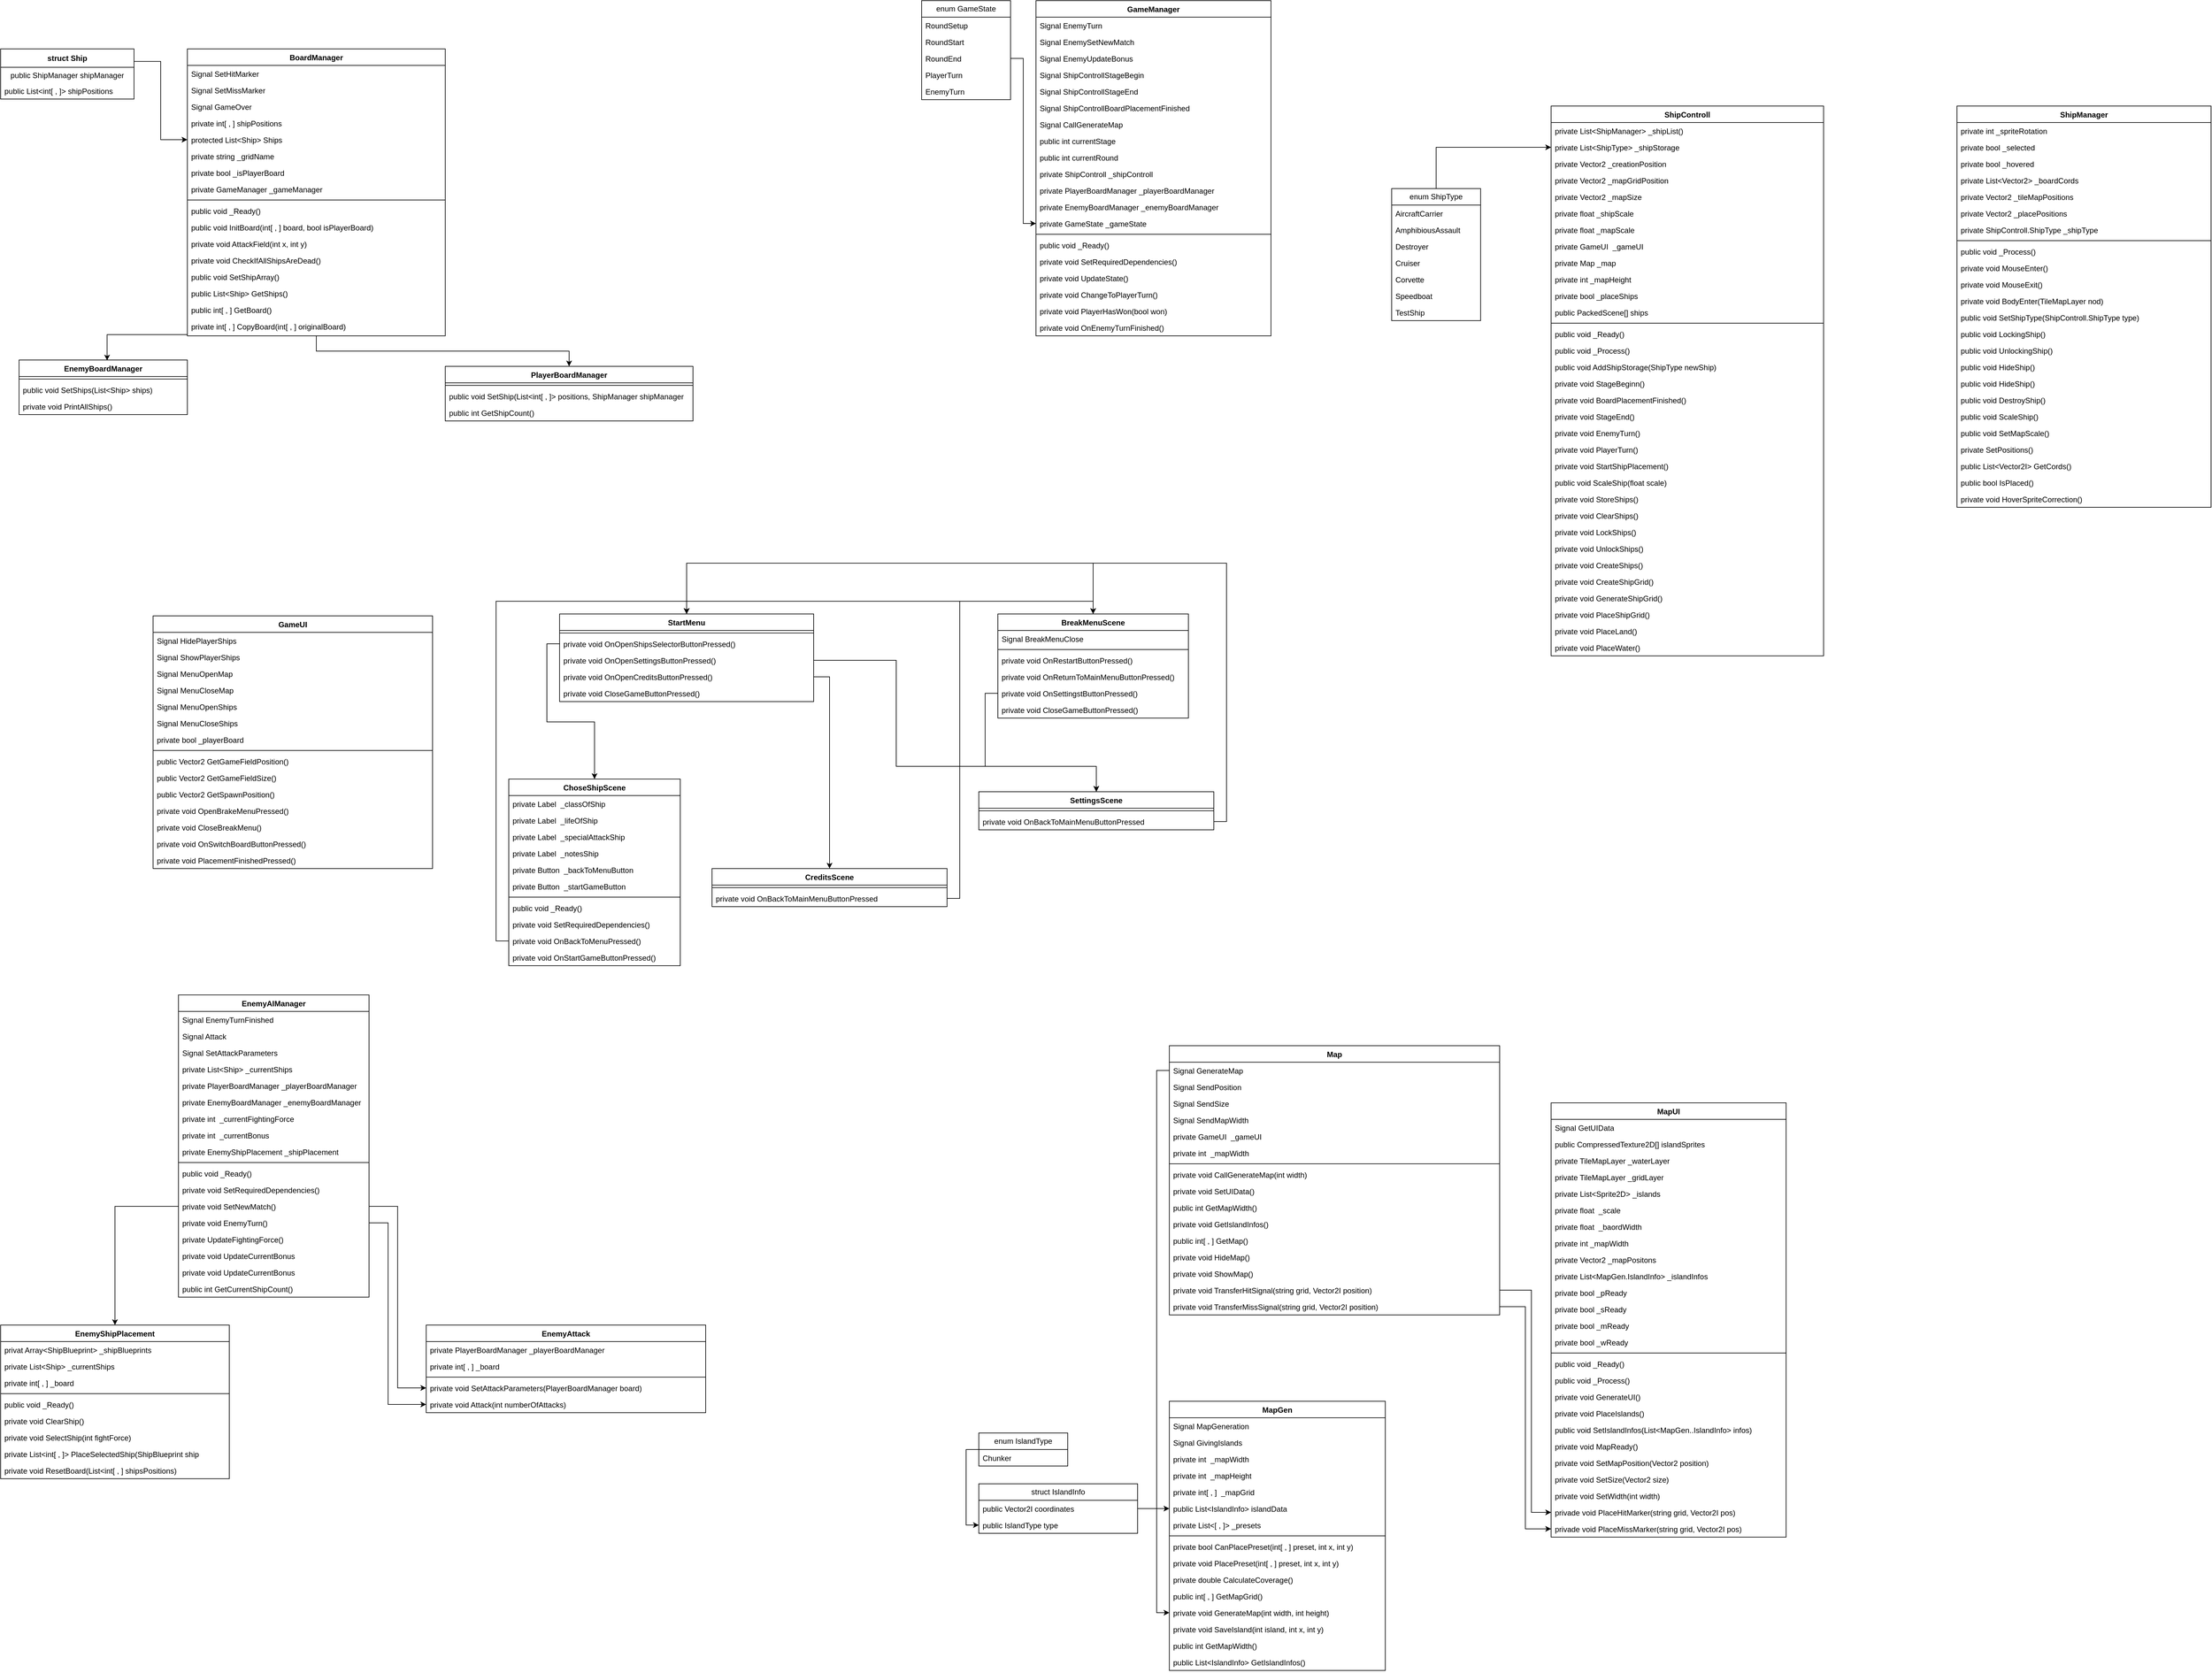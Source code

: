 <mxfile version="26.2.2">
  <diagram id="C5RBs43oDa-KdzZeNtuy" name="Page-1">
    <mxGraphModel dx="4596" dy="2669" grid="1" gridSize="10" guides="1" tooltips="1" connect="1" arrows="1" fold="1" page="1" pageScale="1" pageWidth="827" pageHeight="1169" math="0" shadow="0">
      <root>
        <mxCell id="WIyWlLk6GJQsqaUBKTNV-0" />
        <mxCell id="WIyWlLk6GJQsqaUBKTNV-1" parent="WIyWlLk6GJQsqaUBKTNV-0" />
        <mxCell id="BO4RsrXT0FEhWMIk0yd--33" style="edgeStyle=orthogonalEdgeStyle;rounded=0;orthogonalLoop=1;jettySize=auto;html=1;entryX=0.5;entryY=0;entryDx=0;entryDy=0;" edge="1" parent="WIyWlLk6GJQsqaUBKTNV-1" source="BO4RsrXT0FEhWMIk0yd--0" target="BO4RsrXT0FEhWMIk0yd--27">
          <mxGeometry relative="1" as="geometry" />
        </mxCell>
        <mxCell id="BO4RsrXT0FEhWMIk0yd--0" value="BoardManager" style="swimlane;fontStyle=1;align=center;verticalAlign=top;childLayout=stackLayout;horizontal=1;startSize=26;horizontalStack=0;resizeParent=1;resizeParentMax=0;resizeLast=0;collapsible=1;marginBottom=0;whiteSpace=wrap;html=1;" vertex="1" parent="WIyWlLk6GJQsqaUBKTNV-1">
          <mxGeometry x="334" y="190" width="406" height="452" as="geometry" />
        </mxCell>
        <mxCell id="BO4RsrXT0FEhWMIk0yd--1" value="Signal SetHitMarker" style="text;strokeColor=none;fillColor=none;align=left;verticalAlign=top;spacingLeft=4;spacingRight=4;overflow=hidden;rotatable=0;points=[[0,0.5],[1,0.5]];portConstraint=eastwest;whiteSpace=wrap;html=1;" vertex="1" parent="BO4RsrXT0FEhWMIk0yd--0">
          <mxGeometry y="26" width="406" height="26" as="geometry" />
        </mxCell>
        <mxCell id="BO4RsrXT0FEhWMIk0yd--4" value="Signal SetMissMarker" style="text;strokeColor=none;fillColor=none;align=left;verticalAlign=top;spacingLeft=4;spacingRight=4;overflow=hidden;rotatable=0;points=[[0,0.5],[1,0.5]];portConstraint=eastwest;whiteSpace=wrap;html=1;" vertex="1" parent="BO4RsrXT0FEhWMIk0yd--0">
          <mxGeometry y="52" width="406" height="26" as="geometry" />
        </mxCell>
        <mxCell id="BO4RsrXT0FEhWMIk0yd--61" value="Signal GameOver" style="text;strokeColor=none;fillColor=none;align=left;verticalAlign=top;spacingLeft=4;spacingRight=4;overflow=hidden;rotatable=0;points=[[0,0.5],[1,0.5]];portConstraint=eastwest;whiteSpace=wrap;html=1;" vertex="1" parent="BO4RsrXT0FEhWMIk0yd--0">
          <mxGeometry y="78" width="406" height="26" as="geometry" />
        </mxCell>
        <mxCell id="BO4RsrXT0FEhWMIk0yd--5" value="private int[ , ]&amp;nbsp;shipPositions" style="text;strokeColor=none;fillColor=none;align=left;verticalAlign=top;spacingLeft=4;spacingRight=4;overflow=hidden;rotatable=0;points=[[0,0.5],[1,0.5]];portConstraint=eastwest;whiteSpace=wrap;html=1;" vertex="1" parent="BO4RsrXT0FEhWMIk0yd--0">
          <mxGeometry y="104" width="406" height="26" as="geometry" />
        </mxCell>
        <mxCell id="BO4RsrXT0FEhWMIk0yd--6" value="protected List&amp;lt;Ship&amp;gt; Ships" style="text;strokeColor=none;fillColor=none;align=left;verticalAlign=top;spacingLeft=4;spacingRight=4;overflow=hidden;rotatable=0;points=[[0,0.5],[1,0.5]];portConstraint=eastwest;whiteSpace=wrap;html=1;" vertex="1" parent="BO4RsrXT0FEhWMIk0yd--0">
          <mxGeometry y="130" width="406" height="26" as="geometry" />
        </mxCell>
        <mxCell id="BO4RsrXT0FEhWMIk0yd--8" value="private string _gridName" style="text;strokeColor=none;fillColor=none;align=left;verticalAlign=top;spacingLeft=4;spacingRight=4;overflow=hidden;rotatable=0;points=[[0,0.5],[1,0.5]];portConstraint=eastwest;whiteSpace=wrap;html=1;" vertex="1" parent="BO4RsrXT0FEhWMIk0yd--0">
          <mxGeometry y="156" width="406" height="26" as="geometry" />
        </mxCell>
        <mxCell id="BO4RsrXT0FEhWMIk0yd--9" value="private bool _isPlayerBoard" style="text;strokeColor=none;fillColor=none;align=left;verticalAlign=top;spacingLeft=4;spacingRight=4;overflow=hidden;rotatable=0;points=[[0,0.5],[1,0.5]];portConstraint=eastwest;whiteSpace=wrap;html=1;" vertex="1" parent="BO4RsrXT0FEhWMIk0yd--0">
          <mxGeometry y="182" width="406" height="26" as="geometry" />
        </mxCell>
        <mxCell id="BO4RsrXT0FEhWMIk0yd--10" value="private GameManager _gameManager" style="text;strokeColor=none;fillColor=none;align=left;verticalAlign=top;spacingLeft=4;spacingRight=4;overflow=hidden;rotatable=0;points=[[0,0.5],[1,0.5]];portConstraint=eastwest;whiteSpace=wrap;html=1;" vertex="1" parent="BO4RsrXT0FEhWMIk0yd--0">
          <mxGeometry y="208" width="406" height="26" as="geometry" />
        </mxCell>
        <mxCell id="BO4RsrXT0FEhWMIk0yd--2" value="" style="line;strokeWidth=1;fillColor=none;align=left;verticalAlign=middle;spacingTop=-1;spacingLeft=3;spacingRight=3;rotatable=0;labelPosition=right;points=[];portConstraint=eastwest;strokeColor=inherit;" vertex="1" parent="BO4RsrXT0FEhWMIk0yd--0">
          <mxGeometry y="234" width="406" height="8" as="geometry" />
        </mxCell>
        <mxCell id="BO4RsrXT0FEhWMIk0yd--122" value="public void _Ready()" style="text;strokeColor=none;fillColor=none;align=left;verticalAlign=top;spacingLeft=4;spacingRight=4;overflow=hidden;rotatable=0;points=[[0,0.5],[1,0.5]];portConstraint=eastwest;whiteSpace=wrap;html=1;" vertex="1" parent="BO4RsrXT0FEhWMIk0yd--0">
          <mxGeometry y="242" width="406" height="26" as="geometry" />
        </mxCell>
        <mxCell id="BO4RsrXT0FEhWMIk0yd--3" value="public void InitBoard(int[ , ] board, bool isPlayerBoard)" style="text;strokeColor=none;fillColor=none;align=left;verticalAlign=top;spacingLeft=4;spacingRight=4;overflow=hidden;rotatable=0;points=[[0,0.5],[1,0.5]];portConstraint=eastwest;whiteSpace=wrap;html=1;" vertex="1" parent="BO4RsrXT0FEhWMIk0yd--0">
          <mxGeometry y="268" width="406" height="26" as="geometry" />
        </mxCell>
        <mxCell id="BO4RsrXT0FEhWMIk0yd--11" value="private void AttackField(int x, int y)" style="text;strokeColor=none;fillColor=none;align=left;verticalAlign=top;spacingLeft=4;spacingRight=4;overflow=hidden;rotatable=0;points=[[0,0.5],[1,0.5]];portConstraint=eastwest;whiteSpace=wrap;html=1;" vertex="1" parent="BO4RsrXT0FEhWMIk0yd--0">
          <mxGeometry y="294" width="406" height="26" as="geometry" />
        </mxCell>
        <mxCell id="BO4RsrXT0FEhWMIk0yd--12" value="private void CheckIfAllShipsAreDead()" style="text;strokeColor=none;fillColor=none;align=left;verticalAlign=top;spacingLeft=4;spacingRight=4;overflow=hidden;rotatable=0;points=[[0,0.5],[1,0.5]];portConstraint=eastwest;whiteSpace=wrap;html=1;" vertex="1" parent="BO4RsrXT0FEhWMIk0yd--0">
          <mxGeometry y="320" width="406" height="26" as="geometry" />
        </mxCell>
        <mxCell id="BO4RsrXT0FEhWMIk0yd--25" value="public void SetShipArray()" style="text;strokeColor=none;fillColor=none;align=left;verticalAlign=top;spacingLeft=4;spacingRight=4;overflow=hidden;rotatable=0;points=[[0,0.5],[1,0.5]];portConstraint=eastwest;whiteSpace=wrap;html=1;" vertex="1" parent="BO4RsrXT0FEhWMIk0yd--0">
          <mxGeometry y="346" width="406" height="26" as="geometry" />
        </mxCell>
        <mxCell id="BO4RsrXT0FEhWMIk0yd--13" value="public List&amp;lt;Ship&amp;gt; GetShips()" style="text;strokeColor=none;fillColor=none;align=left;verticalAlign=top;spacingLeft=4;spacingRight=4;overflow=hidden;rotatable=0;points=[[0,0.5],[1,0.5]];portConstraint=eastwest;whiteSpace=wrap;html=1;" vertex="1" parent="BO4RsrXT0FEhWMIk0yd--0">
          <mxGeometry y="372" width="406" height="26" as="geometry" />
        </mxCell>
        <mxCell id="BO4RsrXT0FEhWMIk0yd--14" value="public int[ , ] GetBoard()" style="text;strokeColor=none;fillColor=none;align=left;verticalAlign=top;spacingLeft=4;spacingRight=4;overflow=hidden;rotatable=0;points=[[0,0.5],[1,0.5]];portConstraint=eastwest;whiteSpace=wrap;html=1;" vertex="1" parent="BO4RsrXT0FEhWMIk0yd--0">
          <mxGeometry y="398" width="406" height="26" as="geometry" />
        </mxCell>
        <mxCell id="BO4RsrXT0FEhWMIk0yd--15" value="private int[ , ] CopyBoard(int[ , ] originalBoard)" style="text;strokeColor=none;fillColor=none;align=left;verticalAlign=top;spacingLeft=4;spacingRight=4;overflow=hidden;rotatable=0;points=[[0,0.5],[1,0.5]];portConstraint=eastwest;whiteSpace=wrap;html=1;" vertex="1" parent="BO4RsrXT0FEhWMIk0yd--0">
          <mxGeometry y="424" width="406" height="28" as="geometry" />
        </mxCell>
        <mxCell id="BO4RsrXT0FEhWMIk0yd--19" style="edgeStyle=orthogonalEdgeStyle;rounded=0;orthogonalLoop=1;jettySize=auto;html=1;exitX=1;exitY=0.25;exitDx=0;exitDy=0;entryX=0;entryY=0.5;entryDx=0;entryDy=0;" edge="1" parent="WIyWlLk6GJQsqaUBKTNV-1" source="BO4RsrXT0FEhWMIk0yd--16" target="BO4RsrXT0FEhWMIk0yd--6">
          <mxGeometry relative="1" as="geometry" />
        </mxCell>
        <mxCell id="BO4RsrXT0FEhWMIk0yd--16" value="struct Ship" style="swimlane;fontStyle=1;align=center;verticalAlign=middle;childLayout=stackLayout;horizontal=1;startSize=29;horizontalStack=0;resizeParent=1;resizeParentMax=0;resizeLast=0;collapsible=0;marginBottom=0;html=1;whiteSpace=wrap;" vertex="1" parent="WIyWlLk6GJQsqaUBKTNV-1">
          <mxGeometry x="40" y="190" width="210" height="79" as="geometry" />
        </mxCell>
        <mxCell id="BO4RsrXT0FEhWMIk0yd--17" value="public ShipManager shipManager" style="text;html=1;strokeColor=none;fillColor=none;align=center;verticalAlign=middle;spacingLeft=4;spacingRight=4;overflow=hidden;rotatable=0;points=[[0,0.5],[1,0.5]];portConstraint=eastwest;whiteSpace=wrap;" vertex="1" parent="BO4RsrXT0FEhWMIk0yd--16">
          <mxGeometry y="29" width="210" height="25" as="geometry" />
        </mxCell>
        <mxCell id="BO4RsrXT0FEhWMIk0yd--18" value="public List&amp;lt;int[ , ]&amp;gt; shipPositions" style="text;html=1;strokeColor=none;fillColor=none;align=left;verticalAlign=middle;spacingLeft=4;spacingRight=4;overflow=hidden;rotatable=0;points=[[0,0.5],[1,0.5]];portConstraint=eastwest;whiteSpace=wrap;" vertex="1" parent="BO4RsrXT0FEhWMIk0yd--16">
          <mxGeometry y="54" width="210" height="25" as="geometry" />
        </mxCell>
        <mxCell id="BO4RsrXT0FEhWMIk0yd--20" value="EnemyBoardManager" style="swimlane;fontStyle=1;align=center;verticalAlign=top;childLayout=stackLayout;horizontal=1;startSize=26;horizontalStack=0;resizeParent=1;resizeParentMax=0;resizeLast=0;collapsible=1;marginBottom=0;whiteSpace=wrap;html=1;" vertex="1" parent="WIyWlLk6GJQsqaUBKTNV-1">
          <mxGeometry x="69" y="680" width="265" height="86" as="geometry" />
        </mxCell>
        <mxCell id="BO4RsrXT0FEhWMIk0yd--22" value="" style="line;strokeWidth=1;fillColor=none;align=left;verticalAlign=middle;spacingTop=-1;spacingLeft=3;spacingRight=3;rotatable=0;labelPosition=right;points=[];portConstraint=eastwest;strokeColor=inherit;" vertex="1" parent="BO4RsrXT0FEhWMIk0yd--20">
          <mxGeometry y="26" width="265" height="8" as="geometry" />
        </mxCell>
        <mxCell id="BO4RsrXT0FEhWMIk0yd--23" value="public void SetShips(List&amp;lt;Ship&amp;gt; ships)" style="text;strokeColor=none;fillColor=none;align=left;verticalAlign=top;spacingLeft=4;spacingRight=4;overflow=hidden;rotatable=0;points=[[0,0.5],[1,0.5]];portConstraint=eastwest;whiteSpace=wrap;html=1;" vertex="1" parent="BO4RsrXT0FEhWMIk0yd--20">
          <mxGeometry y="34" width="265" height="26" as="geometry" />
        </mxCell>
        <mxCell id="BO4RsrXT0FEhWMIk0yd--24" value="private void PrintAllShips()" style="text;strokeColor=none;fillColor=none;align=left;verticalAlign=top;spacingLeft=4;spacingRight=4;overflow=hidden;rotatable=0;points=[[0,0.5],[1,0.5]];portConstraint=eastwest;whiteSpace=wrap;html=1;" vertex="1" parent="BO4RsrXT0FEhWMIk0yd--20">
          <mxGeometry y="60" width="265" height="26" as="geometry" />
        </mxCell>
        <mxCell id="BO4RsrXT0FEhWMIk0yd--26" style="edgeStyle=orthogonalEdgeStyle;rounded=0;orthogonalLoop=1;jettySize=auto;html=1;entryX=0.523;entryY=0.008;entryDx=0;entryDy=0;entryPerimeter=0;" edge="1" parent="WIyWlLk6GJQsqaUBKTNV-1" source="BO4RsrXT0FEhWMIk0yd--0" target="BO4RsrXT0FEhWMIk0yd--20">
          <mxGeometry relative="1" as="geometry">
            <Array as="points">
              <mxPoint x="537" y="640" />
              <mxPoint x="208" y="640" />
            </Array>
          </mxGeometry>
        </mxCell>
        <mxCell id="BO4RsrXT0FEhWMIk0yd--27" value="PlayerBoardManager" style="swimlane;fontStyle=1;align=center;verticalAlign=top;childLayout=stackLayout;horizontal=1;startSize=26;horizontalStack=0;resizeParent=1;resizeParentMax=0;resizeLast=0;collapsible=1;marginBottom=0;whiteSpace=wrap;html=1;" vertex="1" parent="WIyWlLk6GJQsqaUBKTNV-1">
          <mxGeometry x="740" y="690" width="390" height="86" as="geometry" />
        </mxCell>
        <mxCell id="BO4RsrXT0FEhWMIk0yd--28" value="" style="line;strokeWidth=1;fillColor=none;align=left;verticalAlign=middle;spacingTop=-1;spacingLeft=3;spacingRight=3;rotatable=0;labelPosition=right;points=[];portConstraint=eastwest;strokeColor=inherit;" vertex="1" parent="BO4RsrXT0FEhWMIk0yd--27">
          <mxGeometry y="26" width="390" height="8" as="geometry" />
        </mxCell>
        <mxCell id="BO4RsrXT0FEhWMIk0yd--29" value="public void SetShip(List&amp;lt;int[ , ]&amp;gt; positions, ShipManager shipManager" style="text;strokeColor=none;fillColor=none;align=left;verticalAlign=top;spacingLeft=4;spacingRight=4;overflow=hidden;rotatable=0;points=[[0,0.5],[1,0.5]];portConstraint=eastwest;whiteSpace=wrap;html=1;" vertex="1" parent="BO4RsrXT0FEhWMIk0yd--27">
          <mxGeometry y="34" width="390" height="26" as="geometry" />
        </mxCell>
        <mxCell id="BO4RsrXT0FEhWMIk0yd--30" value="public int GetShipCount()" style="text;strokeColor=none;fillColor=none;align=left;verticalAlign=top;spacingLeft=4;spacingRight=4;overflow=hidden;rotatable=0;points=[[0,0.5],[1,0.5]];portConstraint=eastwest;whiteSpace=wrap;html=1;" vertex="1" parent="BO4RsrXT0FEhWMIk0yd--27">
          <mxGeometry y="60" width="390" height="26" as="geometry" />
        </mxCell>
        <mxCell id="BO4RsrXT0FEhWMIk0yd--34" value="GameManager" style="swimlane;fontStyle=1;align=center;verticalAlign=top;childLayout=stackLayout;horizontal=1;startSize=26;horizontalStack=0;resizeParent=1;resizeParentMax=0;resizeLast=0;collapsible=1;marginBottom=0;whiteSpace=wrap;html=1;" vertex="1" parent="WIyWlLk6GJQsqaUBKTNV-1">
          <mxGeometry x="1670" y="114" width="370" height="528" as="geometry" />
        </mxCell>
        <mxCell id="BO4RsrXT0FEhWMIk0yd--35" value="Signal EnemyTurn&lt;div&gt;&lt;br&gt;&lt;/div&gt;" style="text;strokeColor=none;fillColor=none;align=left;verticalAlign=top;spacingLeft=4;spacingRight=4;overflow=hidden;rotatable=0;points=[[0,0.5],[1,0.5]];portConstraint=eastwest;whiteSpace=wrap;html=1;" vertex="1" parent="BO4RsrXT0FEhWMIk0yd--34">
          <mxGeometry y="26" width="370" height="26" as="geometry" />
        </mxCell>
        <mxCell id="BO4RsrXT0FEhWMIk0yd--38" value="Signal EnemySetNewMatch&lt;span style=&quot;color: rgba(0, 0, 0, 0); font-family: monospace; font-size: 0px; text-wrap-mode: nowrap;&quot;&gt;%3CmxGraphModel%3E%3Croot%3E%3CmxCell%20id%3D%220%22%2F%3E%3CmxCell%20id%3D%221%22%20parent%3D%220%22%2F%3E%3CmxCell%20id%3D%222%22%20value%3D%22Signal%20EnemyTurn%26lt%3Bdiv%26gt%3B%26lt%3Bbr%26gt%3B%26lt%3B%2Fdiv%26gt%3B%22%20style%3D%22text%3BstrokeColor%3Dnone%3BfillColor%3Dnone%3Balign%3Dleft%3BverticalAlign%3Dtop%3BspacingLeft%3D4%3BspacingRight%3D4%3Boverflow%3Dhidden%3Brotatable%3D0%3Bpoints%3D%5B%5B0%2C0.5%5D%2C%5B1%2C0.5%5D%5D%3BportConstraint%3Deastwest%3BwhiteSpace%3Dwrap%3Bhtml%3D1%3B%22%20vertex%3D%221%22%20parent%3D%221%22%3E%3CmxGeometry%20x%3D%221200%22%20y%3D%22146%22%20width%3D%22160%22%20height%3D%2226%22%20as%3D%22geometry%22%2F%3E%3C%2FmxCell%3E%3C%2Froot%3E%3C%2FmxGraphModel%3E&lt;/span&gt;&lt;div&gt;&lt;br&gt;&lt;/div&gt;" style="text;strokeColor=none;fillColor=none;align=left;verticalAlign=top;spacingLeft=4;spacingRight=4;overflow=hidden;rotatable=0;points=[[0,0.5],[1,0.5]];portConstraint=eastwest;whiteSpace=wrap;html=1;" vertex="1" parent="BO4RsrXT0FEhWMIk0yd--34">
          <mxGeometry y="52" width="370" height="26" as="geometry" />
        </mxCell>
        <mxCell id="BO4RsrXT0FEhWMIk0yd--39" value="Signal EnemyUpdateBonus" style="text;strokeColor=none;fillColor=none;align=left;verticalAlign=top;spacingLeft=4;spacingRight=4;overflow=hidden;rotatable=0;points=[[0,0.5],[1,0.5]];portConstraint=eastwest;whiteSpace=wrap;html=1;" vertex="1" parent="BO4RsrXT0FEhWMIk0yd--34">
          <mxGeometry y="78" width="370" height="26" as="geometry" />
        </mxCell>
        <mxCell id="BO4RsrXT0FEhWMIk0yd--40" value="Signal ShipControllStageBegin&lt;div&gt;&lt;br&gt;&lt;/div&gt;" style="text;strokeColor=none;fillColor=none;align=left;verticalAlign=top;spacingLeft=4;spacingRight=4;overflow=hidden;rotatable=0;points=[[0,0.5],[1,0.5]];portConstraint=eastwest;whiteSpace=wrap;html=1;" vertex="1" parent="BO4RsrXT0FEhWMIk0yd--34">
          <mxGeometry y="104" width="370" height="26" as="geometry" />
        </mxCell>
        <mxCell id="BO4RsrXT0FEhWMIk0yd--41" value="Signal ShipControllStageEnd&lt;div&gt;&lt;br&gt;&lt;/div&gt;" style="text;strokeColor=none;fillColor=none;align=left;verticalAlign=top;spacingLeft=4;spacingRight=4;overflow=hidden;rotatable=0;points=[[0,0.5],[1,0.5]];portConstraint=eastwest;whiteSpace=wrap;html=1;" vertex="1" parent="BO4RsrXT0FEhWMIk0yd--34">
          <mxGeometry y="130" width="370" height="26" as="geometry" />
        </mxCell>
        <mxCell id="BO4RsrXT0FEhWMIk0yd--42" value="Signal ShipControllBoardPlacementFinished&lt;div&gt;&lt;br&gt;&lt;/div&gt;" style="text;strokeColor=none;fillColor=none;align=left;verticalAlign=top;spacingLeft=4;spacingRight=4;overflow=hidden;rotatable=0;points=[[0,0.5],[1,0.5]];portConstraint=eastwest;whiteSpace=wrap;html=1;" vertex="1" parent="BO4RsrXT0FEhWMIk0yd--34">
          <mxGeometry y="156" width="370" height="26" as="geometry" />
        </mxCell>
        <mxCell id="BO4RsrXT0FEhWMIk0yd--43" value="Signal CallGenerateMap" style="text;strokeColor=none;fillColor=none;align=left;verticalAlign=top;spacingLeft=4;spacingRight=4;overflow=hidden;rotatable=0;points=[[0,0.5],[1,0.5]];portConstraint=eastwest;whiteSpace=wrap;html=1;" vertex="1" parent="BO4RsrXT0FEhWMIk0yd--34">
          <mxGeometry y="182" width="370" height="26" as="geometry" />
        </mxCell>
        <mxCell id="BO4RsrXT0FEhWMIk0yd--50" value="public int currentStage" style="text;strokeColor=none;fillColor=none;align=left;verticalAlign=top;spacingLeft=4;spacingRight=4;overflow=hidden;rotatable=0;points=[[0,0.5],[1,0.5]];portConstraint=eastwest;whiteSpace=wrap;html=1;" vertex="1" parent="BO4RsrXT0FEhWMIk0yd--34">
          <mxGeometry y="208" width="370" height="26" as="geometry" />
        </mxCell>
        <mxCell id="BO4RsrXT0FEhWMIk0yd--51" value="public int currentRound" style="text;strokeColor=none;fillColor=none;align=left;verticalAlign=top;spacingLeft=4;spacingRight=4;overflow=hidden;rotatable=0;points=[[0,0.5],[1,0.5]];portConstraint=eastwest;whiteSpace=wrap;html=1;" vertex="1" parent="BO4RsrXT0FEhWMIk0yd--34">
          <mxGeometry y="234" width="370" height="26" as="geometry" />
        </mxCell>
        <mxCell id="BO4RsrXT0FEhWMIk0yd--52" value="private ShipControll _shipControll" style="text;strokeColor=none;fillColor=none;align=left;verticalAlign=top;spacingLeft=4;spacingRight=4;overflow=hidden;rotatable=0;points=[[0,0.5],[1,0.5]];portConstraint=eastwest;whiteSpace=wrap;html=1;" vertex="1" parent="BO4RsrXT0FEhWMIk0yd--34">
          <mxGeometry y="260" width="370" height="26" as="geometry" />
        </mxCell>
        <mxCell id="BO4RsrXT0FEhWMIk0yd--53" value="private PlayerBoardManager _playerBoardManager" style="text;strokeColor=none;fillColor=none;align=left;verticalAlign=top;spacingLeft=4;spacingRight=4;overflow=hidden;rotatable=0;points=[[0,0.5],[1,0.5]];portConstraint=eastwest;whiteSpace=wrap;html=1;" vertex="1" parent="BO4RsrXT0FEhWMIk0yd--34">
          <mxGeometry y="286" width="370" height="26" as="geometry" />
        </mxCell>
        <mxCell id="BO4RsrXT0FEhWMIk0yd--54" value="private EnemyBoardManager _enemyBoardManager" style="text;strokeColor=none;fillColor=none;align=left;verticalAlign=top;spacingLeft=4;spacingRight=4;overflow=hidden;rotatable=0;points=[[0,0.5],[1,0.5]];portConstraint=eastwest;whiteSpace=wrap;html=1;" vertex="1" parent="BO4RsrXT0FEhWMIk0yd--34">
          <mxGeometry y="312" width="370" height="26" as="geometry" />
        </mxCell>
        <mxCell id="BO4RsrXT0FEhWMIk0yd--55" value="private GameState _gameState" style="text;strokeColor=none;fillColor=none;align=left;verticalAlign=top;spacingLeft=4;spacingRight=4;overflow=hidden;rotatable=0;points=[[0,0.5],[1,0.5]];portConstraint=eastwest;whiteSpace=wrap;html=1;" vertex="1" parent="BO4RsrXT0FEhWMIk0yd--34">
          <mxGeometry y="338" width="370" height="26" as="geometry" />
        </mxCell>
        <mxCell id="BO4RsrXT0FEhWMIk0yd--36" value="" style="line;strokeWidth=1;fillColor=none;align=left;verticalAlign=middle;spacingTop=-1;spacingLeft=3;spacingRight=3;rotatable=0;labelPosition=right;points=[];portConstraint=eastwest;strokeColor=inherit;" vertex="1" parent="BO4RsrXT0FEhWMIk0yd--34">
          <mxGeometry y="364" width="370" height="8" as="geometry" />
        </mxCell>
        <mxCell id="BO4RsrXT0FEhWMIk0yd--123" value="public void _Ready()" style="text;strokeColor=none;fillColor=none;align=left;verticalAlign=top;spacingLeft=4;spacingRight=4;overflow=hidden;rotatable=0;points=[[0,0.5],[1,0.5]];portConstraint=eastwest;whiteSpace=wrap;html=1;" vertex="1" parent="BO4RsrXT0FEhWMIk0yd--34">
          <mxGeometry y="372" width="370" height="26" as="geometry" />
        </mxCell>
        <mxCell id="BO4RsrXT0FEhWMIk0yd--37" value="private void SetRequiredDependencies()" style="text;strokeColor=none;fillColor=none;align=left;verticalAlign=top;spacingLeft=4;spacingRight=4;overflow=hidden;rotatable=0;points=[[0,0.5],[1,0.5]];portConstraint=eastwest;whiteSpace=wrap;html=1;" vertex="1" parent="BO4RsrXT0FEhWMIk0yd--34">
          <mxGeometry y="398" width="370" height="26" as="geometry" />
        </mxCell>
        <mxCell id="BO4RsrXT0FEhWMIk0yd--57" value="private void UpdateState()" style="text;strokeColor=none;fillColor=none;align=left;verticalAlign=top;spacingLeft=4;spacingRight=4;overflow=hidden;rotatable=0;points=[[0,0.5],[1,0.5]];portConstraint=eastwest;whiteSpace=wrap;html=1;" vertex="1" parent="BO4RsrXT0FEhWMIk0yd--34">
          <mxGeometry y="424" width="370" height="26" as="geometry" />
        </mxCell>
        <mxCell id="BO4RsrXT0FEhWMIk0yd--58" value="private void ChangeToPlayerTurn()" style="text;strokeColor=none;fillColor=none;align=left;verticalAlign=top;spacingLeft=4;spacingRight=4;overflow=hidden;rotatable=0;points=[[0,0.5],[1,0.5]];portConstraint=eastwest;whiteSpace=wrap;html=1;" vertex="1" parent="BO4RsrXT0FEhWMIk0yd--34">
          <mxGeometry y="450" width="370" height="26" as="geometry" />
        </mxCell>
        <mxCell id="BO4RsrXT0FEhWMIk0yd--59" value="private void PlayerHasWon(bool won)" style="text;strokeColor=none;fillColor=none;align=left;verticalAlign=top;spacingLeft=4;spacingRight=4;overflow=hidden;rotatable=0;points=[[0,0.5],[1,0.5]];portConstraint=eastwest;whiteSpace=wrap;html=1;" vertex="1" parent="BO4RsrXT0FEhWMIk0yd--34">
          <mxGeometry y="476" width="370" height="26" as="geometry" />
        </mxCell>
        <mxCell id="BO4RsrXT0FEhWMIk0yd--60" value="private void OnEnemyTurnFinished()" style="text;strokeColor=none;fillColor=none;align=left;verticalAlign=top;spacingLeft=4;spacingRight=4;overflow=hidden;rotatable=0;points=[[0,0.5],[1,0.5]];portConstraint=eastwest;whiteSpace=wrap;html=1;" vertex="1" parent="BO4RsrXT0FEhWMIk0yd--34">
          <mxGeometry y="502" width="370" height="26" as="geometry" />
        </mxCell>
        <mxCell id="BO4RsrXT0FEhWMIk0yd--44" value="enum GameState" style="swimlane;fontStyle=0;childLayout=stackLayout;horizontal=1;startSize=26;fillColor=none;horizontalStack=0;resizeParent=1;resizeParentMax=0;resizeLast=0;collapsible=1;marginBottom=0;whiteSpace=wrap;html=1;" vertex="1" parent="WIyWlLk6GJQsqaUBKTNV-1">
          <mxGeometry x="1490" y="114" width="140" height="156" as="geometry" />
        </mxCell>
        <mxCell id="BO4RsrXT0FEhWMIk0yd--45" value="RoundSetup" style="text;strokeColor=none;fillColor=none;align=left;verticalAlign=top;spacingLeft=4;spacingRight=4;overflow=hidden;rotatable=0;points=[[0,0.5],[1,0.5]];portConstraint=eastwest;whiteSpace=wrap;html=1;" vertex="1" parent="BO4RsrXT0FEhWMIk0yd--44">
          <mxGeometry y="26" width="140" height="26" as="geometry" />
        </mxCell>
        <mxCell id="BO4RsrXT0FEhWMIk0yd--46" value="RoundStart" style="text;strokeColor=none;fillColor=none;align=left;verticalAlign=top;spacingLeft=4;spacingRight=4;overflow=hidden;rotatable=0;points=[[0,0.5],[1,0.5]];portConstraint=eastwest;whiteSpace=wrap;html=1;" vertex="1" parent="BO4RsrXT0FEhWMIk0yd--44">
          <mxGeometry y="52" width="140" height="26" as="geometry" />
        </mxCell>
        <mxCell id="BO4RsrXT0FEhWMIk0yd--47" value="RoundEnd" style="text;strokeColor=none;fillColor=none;align=left;verticalAlign=top;spacingLeft=4;spacingRight=4;overflow=hidden;rotatable=0;points=[[0,0.5],[1,0.5]];portConstraint=eastwest;whiteSpace=wrap;html=1;" vertex="1" parent="BO4RsrXT0FEhWMIk0yd--44">
          <mxGeometry y="78" width="140" height="26" as="geometry" />
        </mxCell>
        <mxCell id="BO4RsrXT0FEhWMIk0yd--48" value="PlayerTurn" style="text;strokeColor=none;fillColor=none;align=left;verticalAlign=top;spacingLeft=4;spacingRight=4;overflow=hidden;rotatable=0;points=[[0,0.5],[1,0.5]];portConstraint=eastwest;whiteSpace=wrap;html=1;" vertex="1" parent="BO4RsrXT0FEhWMIk0yd--44">
          <mxGeometry y="104" width="140" height="26" as="geometry" />
        </mxCell>
        <mxCell id="BO4RsrXT0FEhWMIk0yd--49" value="EnemyTurn" style="text;strokeColor=none;fillColor=none;align=left;verticalAlign=top;spacingLeft=4;spacingRight=4;overflow=hidden;rotatable=0;points=[[0,0.5],[1,0.5]];portConstraint=eastwest;whiteSpace=wrap;html=1;" vertex="1" parent="BO4RsrXT0FEhWMIk0yd--44">
          <mxGeometry y="130" width="140" height="26" as="geometry" />
        </mxCell>
        <mxCell id="BO4RsrXT0FEhWMIk0yd--56" style="edgeStyle=orthogonalEdgeStyle;rounded=0;orthogonalLoop=1;jettySize=auto;html=1;exitX=1;exitY=0.5;exitDx=0;exitDy=0;entryX=0;entryY=0.5;entryDx=0;entryDy=0;" edge="1" parent="WIyWlLk6GJQsqaUBKTNV-1" source="BO4RsrXT0FEhWMIk0yd--47" target="BO4RsrXT0FEhWMIk0yd--55">
          <mxGeometry relative="1" as="geometry" />
        </mxCell>
        <mxCell id="BO4RsrXT0FEhWMIk0yd--62" value="GameUI" style="swimlane;fontStyle=1;align=center;verticalAlign=top;childLayout=stackLayout;horizontal=1;startSize=26;horizontalStack=0;resizeParent=1;resizeParentMax=0;resizeLast=0;collapsible=1;marginBottom=0;whiteSpace=wrap;html=1;" vertex="1" parent="WIyWlLk6GJQsqaUBKTNV-1">
          <mxGeometry x="280" y="1083" width="440" height="398" as="geometry" />
        </mxCell>
        <mxCell id="BO4RsrXT0FEhWMIk0yd--63" value="Signal HidePlayerShips" style="text;strokeColor=none;fillColor=none;align=left;verticalAlign=top;spacingLeft=4;spacingRight=4;overflow=hidden;rotatable=0;points=[[0,0.5],[1,0.5]];portConstraint=eastwest;whiteSpace=wrap;html=1;" vertex="1" parent="BO4RsrXT0FEhWMIk0yd--62">
          <mxGeometry y="26" width="440" height="26" as="geometry" />
        </mxCell>
        <mxCell id="BO4RsrXT0FEhWMIk0yd--66" value="Signal ShowPlayerShips&lt;span style=&quot;color: rgba(0, 0, 0, 0); font-family: monospace; font-size: 0px; text-wrap-mode: nowrap;&quot;&gt;%3CmxGraphModel%3E%3Croot%3E%3CmxCell%20id%3D%220%22%2F%3E%3CmxCell%20id%3D%221%22%20parent%3D%220%22%2F%3E%3CmxCell%20id%3D%222%22%20value%3D%22Signal%20HidePlayerShips%22%20style%3D%22text%3BstrokeColor%3Dnone%3BfillColor%3Dnone%3Balign%3Dleft%3BverticalAlign%3Dtop%3BspacingLeft%3D4%3BspacingRight%3D4%3Boverflow%3Dhidden%3Brotatable%3D0%3Bpoints%3D%5B%5B0%2C0.5%5D%2C%5B1%2C0.5%5D%5D%3BportConstraint%3Deastwest%3BwhiteSpace%3Dwrap%3Bhtml%3D1%3B%22%20vertex%3D%221%22%20parent%3D%221%22%3E%3CmxGeometry%20x%3D%22280%22%20y%3D%221109%22%20width%3D%22340%22%20height%3D%2226%22%20as%3D%22geometry%22%2F%3E%3C%2FmxCell%3E%3C%2Froot%3E%3C%2FmxGraphModel%3E&lt;/span&gt;" style="text;strokeColor=none;fillColor=none;align=left;verticalAlign=top;spacingLeft=4;spacingRight=4;overflow=hidden;rotatable=0;points=[[0,0.5],[1,0.5]];portConstraint=eastwest;whiteSpace=wrap;html=1;" vertex="1" parent="BO4RsrXT0FEhWMIk0yd--62">
          <mxGeometry y="52" width="440" height="26" as="geometry" />
        </mxCell>
        <mxCell id="BO4RsrXT0FEhWMIk0yd--67" value="Signal MenuOpenMap&lt;span style=&quot;color: rgba(0, 0, 0, 0); font-family: monospace; font-size: 0px; text-wrap-mode: nowrap;&quot;&gt;%3CmxGraphModel%3E%3Croot%3E%3CmxCell%20id%3D%220%22%2F%3E%3CmxCell%20id%3D%221%22%20parent%3D%220%22%2F%3E%3CmxCell%20id%3D%222%22%20value%3D%22Signal%20HidePlayerShips%22%20style%3D%22text%3BstrokeColor%3Dnone%3BfillColor%3Dnone%3Balign%3Dleft%3BverticalAlign%3Dtop%3BspacingLeft%3D4%3BspacingRight%3D4%3Boverflow%3Dhidden%3Brotatable%3D0%3Bpoints%3D%5B%5B0%2C0.5%5D%2C%5B1%2C0.5%5D%5D%3BportConstraint%3Deastwest%3BwhiteSpace%3Dwrap%3Bhtml%3D1%3B%22%20vertex%3D%221%22%20parent%3D%221%22%3E%3CmxGeometry%20x%3D%22280%22%20y%3D%221109%22%20width%3D%22340%22%20height%3D%2226%22%20as%3D%22geometry%22%2F%3E%3C%2FmxCell%3E%3C%2Froot%3E%3C%2FmxGraphModel%3E&lt;/span&gt;" style="text;strokeColor=none;fillColor=none;align=left;verticalAlign=top;spacingLeft=4;spacingRight=4;overflow=hidden;rotatable=0;points=[[0,0.5],[1,0.5]];portConstraint=eastwest;whiteSpace=wrap;html=1;" vertex="1" parent="BO4RsrXT0FEhWMIk0yd--62">
          <mxGeometry y="78" width="440" height="26" as="geometry" />
        </mxCell>
        <mxCell id="BO4RsrXT0FEhWMIk0yd--68" value="Signal MenuCloseMap" style="text;strokeColor=none;fillColor=none;align=left;verticalAlign=top;spacingLeft=4;spacingRight=4;overflow=hidden;rotatable=0;points=[[0,0.5],[1,0.5]];portConstraint=eastwest;whiteSpace=wrap;html=1;" vertex="1" parent="BO4RsrXT0FEhWMIk0yd--62">
          <mxGeometry y="104" width="440" height="26" as="geometry" />
        </mxCell>
        <mxCell id="BO4RsrXT0FEhWMIk0yd--69" value="Signal MenuOpenShips" style="text;strokeColor=none;fillColor=none;align=left;verticalAlign=top;spacingLeft=4;spacingRight=4;overflow=hidden;rotatable=0;points=[[0,0.5],[1,0.5]];portConstraint=eastwest;whiteSpace=wrap;html=1;" vertex="1" parent="BO4RsrXT0FEhWMIk0yd--62">
          <mxGeometry y="130" width="440" height="26" as="geometry" />
        </mxCell>
        <mxCell id="BO4RsrXT0FEhWMIk0yd--70" value="Signal MenuCloseShips" style="text;strokeColor=none;fillColor=none;align=left;verticalAlign=top;spacingLeft=4;spacingRight=4;overflow=hidden;rotatable=0;points=[[0,0.5],[1,0.5]];portConstraint=eastwest;whiteSpace=wrap;html=1;" vertex="1" parent="BO4RsrXT0FEhWMIk0yd--62">
          <mxGeometry y="156" width="440" height="26" as="geometry" />
        </mxCell>
        <mxCell id="BO4RsrXT0FEhWMIk0yd--74" value="private bool _playerBoard" style="text;strokeColor=none;fillColor=none;align=left;verticalAlign=top;spacingLeft=4;spacingRight=4;overflow=hidden;rotatable=0;points=[[0,0.5],[1,0.5]];portConstraint=eastwest;whiteSpace=wrap;html=1;" vertex="1" parent="BO4RsrXT0FEhWMIk0yd--62">
          <mxGeometry y="182" width="440" height="26" as="geometry" />
        </mxCell>
        <mxCell id="BO4RsrXT0FEhWMIk0yd--64" value="" style="line;strokeWidth=1;fillColor=none;align=left;verticalAlign=middle;spacingTop=-1;spacingLeft=3;spacingRight=3;rotatable=0;labelPosition=right;points=[];portConstraint=eastwest;strokeColor=inherit;" vertex="1" parent="BO4RsrXT0FEhWMIk0yd--62">
          <mxGeometry y="208" width="440" height="8" as="geometry" />
        </mxCell>
        <mxCell id="BO4RsrXT0FEhWMIk0yd--65" value="public Vector2 GetGameFieldPosition()" style="text;strokeColor=none;fillColor=none;align=left;verticalAlign=top;spacingLeft=4;spacingRight=4;overflow=hidden;rotatable=0;points=[[0,0.5],[1,0.5]];portConstraint=eastwest;whiteSpace=wrap;html=1;" vertex="1" parent="BO4RsrXT0FEhWMIk0yd--62">
          <mxGeometry y="216" width="440" height="26" as="geometry" />
        </mxCell>
        <mxCell id="BO4RsrXT0FEhWMIk0yd--75" value="public Vector2 GetGameFieldSize()" style="text;strokeColor=none;fillColor=none;align=left;verticalAlign=top;spacingLeft=4;spacingRight=4;overflow=hidden;rotatable=0;points=[[0,0.5],[1,0.5]];portConstraint=eastwest;whiteSpace=wrap;html=1;" vertex="1" parent="BO4RsrXT0FEhWMIk0yd--62">
          <mxGeometry y="242" width="440" height="26" as="geometry" />
        </mxCell>
        <mxCell id="BO4RsrXT0FEhWMIk0yd--76" value="public Vector2 GetSpawnPosition()" style="text;strokeColor=none;fillColor=none;align=left;verticalAlign=top;spacingLeft=4;spacingRight=4;overflow=hidden;rotatable=0;points=[[0,0.5],[1,0.5]];portConstraint=eastwest;whiteSpace=wrap;html=1;" vertex="1" parent="BO4RsrXT0FEhWMIk0yd--62">
          <mxGeometry y="268" width="440" height="26" as="geometry" />
        </mxCell>
        <mxCell id="BO4RsrXT0FEhWMIk0yd--77" value="private void OpenBrakeMenuPressed()&lt;span style=&quot;color: rgba(0, 0, 0, 0); font-family: monospace; font-size: 0px; text-wrap-mode: nowrap;&quot;&gt;%3CmxGraphModel%3E%3Croot%3E%3CmxCell%20id%3D%220%22%2F%3E%3CmxCell%20id%3D%221%22%20parent%3D%220%22%2F%3E%3CmxCell%20id%3D%222%22%20value%3D%22public%20Vector2%20GetSpawnPosition()%22%20style%3D%22text%3BstrokeColor%3Dnone%3BfillColor%3Dnone%3Balign%3Dleft%3BverticalAlign%3Dtop%3BspacingLeft%3D4%3BspacingRight%3D4%3Boverflow%3Dhidden%3Brotatable%3D0%3Bpoints%3D%5B%5B0%2C0.5%5D%2C%5B1%2C0.5%5D%5D%3BportConstraint%3Deastwest%3BwhiteSpace%3Dwrap%3Bhtml%3D1%3B%22%20vertex%3D%221%22%20parent%3D%221%22%3E%3CmxGeometry%20x%3D%22280%22%20y%3D%221351%22%20width%3D%22440%22%20height%3D%2226%22%20as%3D%22geometry%22%2F%3E%3C%2FmxCell%3E%3C%2Froot%3E%3C%2FmxGraphModel%3E&lt;/span&gt;" style="text;strokeColor=none;fillColor=none;align=left;verticalAlign=top;spacingLeft=4;spacingRight=4;overflow=hidden;rotatable=0;points=[[0,0.5],[1,0.5]];portConstraint=eastwest;whiteSpace=wrap;html=1;" vertex="1" parent="BO4RsrXT0FEhWMIk0yd--62">
          <mxGeometry y="294" width="440" height="26" as="geometry" />
        </mxCell>
        <mxCell id="BO4RsrXT0FEhWMIk0yd--78" value="private void CloseBreakMenu()" style="text;strokeColor=none;fillColor=none;align=left;verticalAlign=top;spacingLeft=4;spacingRight=4;overflow=hidden;rotatable=0;points=[[0,0.5],[1,0.5]];portConstraint=eastwest;whiteSpace=wrap;html=1;" vertex="1" parent="BO4RsrXT0FEhWMIk0yd--62">
          <mxGeometry y="320" width="440" height="26" as="geometry" />
        </mxCell>
        <mxCell id="BO4RsrXT0FEhWMIk0yd--79" value="private void OnSwitchBoardButtonPressed()" style="text;strokeColor=none;fillColor=none;align=left;verticalAlign=top;spacingLeft=4;spacingRight=4;overflow=hidden;rotatable=0;points=[[0,0.5],[1,0.5]];portConstraint=eastwest;whiteSpace=wrap;html=1;" vertex="1" parent="BO4RsrXT0FEhWMIk0yd--62">
          <mxGeometry y="346" width="440" height="26" as="geometry" />
        </mxCell>
        <mxCell id="BO4RsrXT0FEhWMIk0yd--80" value="private void PlacementFinishedPressed()" style="text;strokeColor=none;fillColor=none;align=left;verticalAlign=top;spacingLeft=4;spacingRight=4;overflow=hidden;rotatable=0;points=[[0,0.5],[1,0.5]];portConstraint=eastwest;whiteSpace=wrap;html=1;" vertex="1" parent="BO4RsrXT0FEhWMIk0yd--62">
          <mxGeometry y="372" width="440" height="26" as="geometry" />
        </mxCell>
        <mxCell id="BO4RsrXT0FEhWMIk0yd--81" value="StartMenu" style="swimlane;fontStyle=1;align=center;verticalAlign=top;childLayout=stackLayout;horizontal=1;startSize=26;horizontalStack=0;resizeParent=1;resizeParentMax=0;resizeLast=0;collapsible=1;marginBottom=0;whiteSpace=wrap;html=1;" vertex="1" parent="WIyWlLk6GJQsqaUBKTNV-1">
          <mxGeometry x="920" y="1080" width="400" height="138" as="geometry" />
        </mxCell>
        <mxCell id="BO4RsrXT0FEhWMIk0yd--83" value="" style="line;strokeWidth=1;fillColor=none;align=left;verticalAlign=middle;spacingTop=-1;spacingLeft=3;spacingRight=3;rotatable=0;labelPosition=right;points=[];portConstraint=eastwest;strokeColor=inherit;" vertex="1" parent="BO4RsrXT0FEhWMIk0yd--81">
          <mxGeometry y="26" width="400" height="8" as="geometry" />
        </mxCell>
        <mxCell id="BO4RsrXT0FEhWMIk0yd--84" value="private void OnOpenShipsSelectorButtonPressed()" style="text;strokeColor=none;fillColor=none;align=left;verticalAlign=top;spacingLeft=4;spacingRight=4;overflow=hidden;rotatable=0;points=[[0,0.5],[1,0.5]];portConstraint=eastwest;whiteSpace=wrap;html=1;" vertex="1" parent="BO4RsrXT0FEhWMIk0yd--81">
          <mxGeometry y="34" width="400" height="26" as="geometry" />
        </mxCell>
        <mxCell id="BO4RsrXT0FEhWMIk0yd--85" value="private void OnOpenSettingsButtonPressed()" style="text;strokeColor=none;fillColor=none;align=left;verticalAlign=top;spacingLeft=4;spacingRight=4;overflow=hidden;rotatable=0;points=[[0,0.5],[1,0.5]];portConstraint=eastwest;whiteSpace=wrap;html=1;" vertex="1" parent="BO4RsrXT0FEhWMIk0yd--81">
          <mxGeometry y="60" width="400" height="26" as="geometry" />
        </mxCell>
        <mxCell id="BO4RsrXT0FEhWMIk0yd--87" value="private void OnOpenCreditsButtonPressed()" style="text;strokeColor=none;fillColor=none;align=left;verticalAlign=top;spacingLeft=4;spacingRight=4;overflow=hidden;rotatable=0;points=[[0,0.5],[1,0.5]];portConstraint=eastwest;whiteSpace=wrap;html=1;" vertex="1" parent="BO4RsrXT0FEhWMIk0yd--81">
          <mxGeometry y="86" width="400" height="26" as="geometry" />
        </mxCell>
        <mxCell id="BO4RsrXT0FEhWMIk0yd--86" value="private void CloseGameButtonPressed()" style="text;strokeColor=none;fillColor=none;align=left;verticalAlign=top;spacingLeft=4;spacingRight=4;overflow=hidden;rotatable=0;points=[[0,0.5],[1,0.5]];portConstraint=eastwest;whiteSpace=wrap;html=1;" vertex="1" parent="BO4RsrXT0FEhWMIk0yd--81">
          <mxGeometry y="112" width="400" height="26" as="geometry" />
        </mxCell>
        <mxCell id="BO4RsrXT0FEhWMIk0yd--88" value="BreakMenuScene" style="swimlane;fontStyle=1;align=center;verticalAlign=top;childLayout=stackLayout;horizontal=1;startSize=26;horizontalStack=0;resizeParent=1;resizeParentMax=0;resizeLast=0;collapsible=1;marginBottom=0;whiteSpace=wrap;html=1;" vertex="1" parent="WIyWlLk6GJQsqaUBKTNV-1">
          <mxGeometry x="1610" y="1080" width="300" height="164" as="geometry" />
        </mxCell>
        <mxCell id="BO4RsrXT0FEhWMIk0yd--89" value="Signal BreakMenuClose" style="text;strokeColor=none;fillColor=none;align=left;verticalAlign=top;spacingLeft=4;spacingRight=4;overflow=hidden;rotatable=0;points=[[0,0.5],[1,0.5]];portConstraint=eastwest;whiteSpace=wrap;html=1;" vertex="1" parent="BO4RsrXT0FEhWMIk0yd--88">
          <mxGeometry y="26" width="300" height="26" as="geometry" />
        </mxCell>
        <mxCell id="BO4RsrXT0FEhWMIk0yd--90" value="" style="line;strokeWidth=1;fillColor=none;align=left;verticalAlign=middle;spacingTop=-1;spacingLeft=3;spacingRight=3;rotatable=0;labelPosition=right;points=[];portConstraint=eastwest;strokeColor=inherit;" vertex="1" parent="BO4RsrXT0FEhWMIk0yd--88">
          <mxGeometry y="52" width="300" height="8" as="geometry" />
        </mxCell>
        <mxCell id="BO4RsrXT0FEhWMIk0yd--91" value="private void OnRestartButtonPressed()" style="text;strokeColor=none;fillColor=none;align=left;verticalAlign=top;spacingLeft=4;spacingRight=4;overflow=hidden;rotatable=0;points=[[0,0.5],[1,0.5]];portConstraint=eastwest;whiteSpace=wrap;html=1;" vertex="1" parent="BO4RsrXT0FEhWMIk0yd--88">
          <mxGeometry y="60" width="300" height="26" as="geometry" />
        </mxCell>
        <mxCell id="BO4RsrXT0FEhWMIk0yd--92" value="private void OnReturnToMainMenuButtonPressed()" style="text;strokeColor=none;fillColor=none;align=left;verticalAlign=top;spacingLeft=4;spacingRight=4;overflow=hidden;rotatable=0;points=[[0,0.5],[1,0.5]];portConstraint=eastwest;whiteSpace=wrap;html=1;" vertex="1" parent="BO4RsrXT0FEhWMIk0yd--88">
          <mxGeometry y="86" width="300" height="26" as="geometry" />
        </mxCell>
        <mxCell id="BO4RsrXT0FEhWMIk0yd--93" value="private void OnSettingstButtonPressed()" style="text;strokeColor=none;fillColor=none;align=left;verticalAlign=top;spacingLeft=4;spacingRight=4;overflow=hidden;rotatable=0;points=[[0,0.5],[1,0.5]];portConstraint=eastwest;whiteSpace=wrap;html=1;" vertex="1" parent="BO4RsrXT0FEhWMIk0yd--88">
          <mxGeometry y="112" width="300" height="26" as="geometry" />
        </mxCell>
        <mxCell id="BO4RsrXT0FEhWMIk0yd--94" value="private void CloseGameButtonPressed()" style="text;strokeColor=none;fillColor=none;align=left;verticalAlign=top;spacingLeft=4;spacingRight=4;overflow=hidden;rotatable=0;points=[[0,0.5],[1,0.5]];portConstraint=eastwest;whiteSpace=wrap;html=1;" vertex="1" parent="BO4RsrXT0FEhWMIk0yd--88">
          <mxGeometry y="138" width="300" height="26" as="geometry" />
        </mxCell>
        <mxCell id="BO4RsrXT0FEhWMIk0yd--95" value="ChoseShipScene" style="swimlane;fontStyle=1;align=center;verticalAlign=top;childLayout=stackLayout;horizontal=1;startSize=26;horizontalStack=0;resizeParent=1;resizeParentMax=0;resizeLast=0;collapsible=1;marginBottom=0;whiteSpace=wrap;html=1;" vertex="1" parent="WIyWlLk6GJQsqaUBKTNV-1">
          <mxGeometry x="840" y="1340" width="270" height="294" as="geometry" />
        </mxCell>
        <mxCell id="BO4RsrXT0FEhWMIk0yd--96" value="private Label&amp;nbsp; _classOfShip&lt;div&gt;&lt;br&gt;&lt;/div&gt;" style="text;strokeColor=none;fillColor=none;align=left;verticalAlign=top;spacingLeft=4;spacingRight=4;overflow=hidden;rotatable=0;points=[[0,0.5],[1,0.5]];portConstraint=eastwest;whiteSpace=wrap;html=1;" vertex="1" parent="BO4RsrXT0FEhWMIk0yd--95">
          <mxGeometry y="26" width="270" height="26" as="geometry" />
        </mxCell>
        <mxCell id="BO4RsrXT0FEhWMIk0yd--99" value="private Label&amp;nbsp; _lifeOfShip&lt;div&gt;&lt;br&gt;&lt;/div&gt;" style="text;strokeColor=none;fillColor=none;align=left;verticalAlign=top;spacingLeft=4;spacingRight=4;overflow=hidden;rotatable=0;points=[[0,0.5],[1,0.5]];portConstraint=eastwest;whiteSpace=wrap;html=1;" vertex="1" parent="BO4RsrXT0FEhWMIk0yd--95">
          <mxGeometry y="52" width="270" height="26" as="geometry" />
        </mxCell>
        <mxCell id="BO4RsrXT0FEhWMIk0yd--100" value="private Label&amp;nbsp; _specialAttackShip&lt;div&gt;&lt;br&gt;&lt;/div&gt;" style="text;strokeColor=none;fillColor=none;align=left;verticalAlign=top;spacingLeft=4;spacingRight=4;overflow=hidden;rotatable=0;points=[[0,0.5],[1,0.5]];portConstraint=eastwest;whiteSpace=wrap;html=1;" vertex="1" parent="BO4RsrXT0FEhWMIk0yd--95">
          <mxGeometry y="78" width="270" height="26" as="geometry" />
        </mxCell>
        <mxCell id="BO4RsrXT0FEhWMIk0yd--101" value="private Label&amp;nbsp; _notesShip&lt;div&gt;&lt;br&gt;&lt;/div&gt;" style="text;strokeColor=none;fillColor=none;align=left;verticalAlign=top;spacingLeft=4;spacingRight=4;overflow=hidden;rotatable=0;points=[[0,0.5],[1,0.5]];portConstraint=eastwest;whiteSpace=wrap;html=1;" vertex="1" parent="BO4RsrXT0FEhWMIk0yd--95">
          <mxGeometry y="104" width="270" height="26" as="geometry" />
        </mxCell>
        <mxCell id="BO4RsrXT0FEhWMIk0yd--102" value="private Button&amp;nbsp; _backToMenuButton&lt;div&gt;&lt;br&gt;&lt;/div&gt;" style="text;strokeColor=none;fillColor=none;align=left;verticalAlign=top;spacingLeft=4;spacingRight=4;overflow=hidden;rotatable=0;points=[[0,0.5],[1,0.5]];portConstraint=eastwest;whiteSpace=wrap;html=1;" vertex="1" parent="BO4RsrXT0FEhWMIk0yd--95">
          <mxGeometry y="130" width="270" height="26" as="geometry" />
        </mxCell>
        <mxCell id="BO4RsrXT0FEhWMIk0yd--103" value="private Button&amp;nbsp; _startGameButton&lt;div&gt;&lt;br&gt;&lt;/div&gt;" style="text;strokeColor=none;fillColor=none;align=left;verticalAlign=top;spacingLeft=4;spacingRight=4;overflow=hidden;rotatable=0;points=[[0,0.5],[1,0.5]];portConstraint=eastwest;whiteSpace=wrap;html=1;" vertex="1" parent="BO4RsrXT0FEhWMIk0yd--95">
          <mxGeometry y="156" width="270" height="26" as="geometry" />
        </mxCell>
        <mxCell id="BO4RsrXT0FEhWMIk0yd--97" value="" style="line;strokeWidth=1;fillColor=none;align=left;verticalAlign=middle;spacingTop=-1;spacingLeft=3;spacingRight=3;rotatable=0;labelPosition=right;points=[];portConstraint=eastwest;strokeColor=inherit;" vertex="1" parent="BO4RsrXT0FEhWMIk0yd--95">
          <mxGeometry y="182" width="270" height="8" as="geometry" />
        </mxCell>
        <mxCell id="BO4RsrXT0FEhWMIk0yd--124" value="public void _Ready()" style="text;strokeColor=none;fillColor=none;align=left;verticalAlign=top;spacingLeft=4;spacingRight=4;overflow=hidden;rotatable=0;points=[[0,0.5],[1,0.5]];portConstraint=eastwest;whiteSpace=wrap;html=1;" vertex="1" parent="BO4RsrXT0FEhWMIk0yd--95">
          <mxGeometry y="190" width="270" height="26" as="geometry" />
        </mxCell>
        <mxCell id="BO4RsrXT0FEhWMIk0yd--105" value="private void SetRequiredDependencies()" style="text;strokeColor=none;fillColor=none;align=left;verticalAlign=top;spacingLeft=4;spacingRight=4;overflow=hidden;rotatable=0;points=[[0,0.5],[1,0.5]];portConstraint=eastwest;whiteSpace=wrap;html=1;" vertex="1" parent="BO4RsrXT0FEhWMIk0yd--95">
          <mxGeometry y="216" width="270" height="26" as="geometry" />
        </mxCell>
        <mxCell id="BO4RsrXT0FEhWMIk0yd--98" value="private void OnBackToMenuPressed()" style="text;strokeColor=none;fillColor=none;align=left;verticalAlign=top;spacingLeft=4;spacingRight=4;overflow=hidden;rotatable=0;points=[[0,0.5],[1,0.5]];portConstraint=eastwest;whiteSpace=wrap;html=1;" vertex="1" parent="BO4RsrXT0FEhWMIk0yd--95">
          <mxGeometry y="242" width="270" height="26" as="geometry" />
        </mxCell>
        <mxCell id="BO4RsrXT0FEhWMIk0yd--104" value="private void OnStartGameButtonPressed()" style="text;strokeColor=none;fillColor=none;align=left;verticalAlign=top;spacingLeft=4;spacingRight=4;overflow=hidden;rotatable=0;points=[[0,0.5],[1,0.5]];portConstraint=eastwest;whiteSpace=wrap;html=1;" vertex="1" parent="BO4RsrXT0FEhWMIk0yd--95">
          <mxGeometry y="268" width="270" height="26" as="geometry" />
        </mxCell>
        <mxCell id="BO4RsrXT0FEhWMIk0yd--106" style="edgeStyle=orthogonalEdgeStyle;rounded=0;orthogonalLoop=1;jettySize=auto;html=1;exitX=0;exitY=0.5;exitDx=0;exitDy=0;entryX=0.5;entryY=0;entryDx=0;entryDy=0;" edge="1" parent="WIyWlLk6GJQsqaUBKTNV-1" source="BO4RsrXT0FEhWMIk0yd--84" target="BO4RsrXT0FEhWMIk0yd--95">
          <mxGeometry relative="1" as="geometry">
            <Array as="points">
              <mxPoint x="900" y="1127" />
              <mxPoint x="900" y="1250" />
              <mxPoint x="975" y="1250" />
            </Array>
          </mxGeometry>
        </mxCell>
        <mxCell id="BO4RsrXT0FEhWMIk0yd--107" value="CreditsScene" style="swimlane;fontStyle=1;align=center;verticalAlign=top;childLayout=stackLayout;horizontal=1;startSize=26;horizontalStack=0;resizeParent=1;resizeParentMax=0;resizeLast=0;collapsible=1;marginBottom=0;whiteSpace=wrap;html=1;" vertex="1" parent="WIyWlLk6GJQsqaUBKTNV-1">
          <mxGeometry x="1160" y="1481" width="370" height="60" as="geometry" />
        </mxCell>
        <mxCell id="BO4RsrXT0FEhWMIk0yd--109" value="" style="line;strokeWidth=1;fillColor=none;align=left;verticalAlign=middle;spacingTop=-1;spacingLeft=3;spacingRight=3;rotatable=0;labelPosition=right;points=[];portConstraint=eastwest;strokeColor=inherit;" vertex="1" parent="BO4RsrXT0FEhWMIk0yd--107">
          <mxGeometry y="26" width="370" height="8" as="geometry" />
        </mxCell>
        <mxCell id="BO4RsrXT0FEhWMIk0yd--110" value="private void OnBackToMainMenuButtonPressed" style="text;strokeColor=none;fillColor=none;align=left;verticalAlign=top;spacingLeft=4;spacingRight=4;overflow=hidden;rotatable=0;points=[[0,0.5],[1,0.5]];portConstraint=eastwest;whiteSpace=wrap;html=1;" vertex="1" parent="BO4RsrXT0FEhWMIk0yd--107">
          <mxGeometry y="34" width="370" height="26" as="geometry" />
        </mxCell>
        <mxCell id="BO4RsrXT0FEhWMIk0yd--111" style="edgeStyle=orthogonalEdgeStyle;rounded=0;orthogonalLoop=1;jettySize=auto;html=1;exitX=1;exitY=0.5;exitDx=0;exitDy=0;entryX=0.5;entryY=0;entryDx=0;entryDy=0;" edge="1" parent="WIyWlLk6GJQsqaUBKTNV-1" source="BO4RsrXT0FEhWMIk0yd--87" target="BO4RsrXT0FEhWMIk0yd--107">
          <mxGeometry relative="1" as="geometry" />
        </mxCell>
        <mxCell id="BO4RsrXT0FEhWMIk0yd--112" value="SettingsScene" style="swimlane;fontStyle=1;align=center;verticalAlign=top;childLayout=stackLayout;horizontal=1;startSize=26;horizontalStack=0;resizeParent=1;resizeParentMax=0;resizeLast=0;collapsible=1;marginBottom=0;whiteSpace=wrap;html=1;" vertex="1" parent="WIyWlLk6GJQsqaUBKTNV-1">
          <mxGeometry x="1580" y="1360" width="370" height="60" as="geometry" />
        </mxCell>
        <mxCell id="BO4RsrXT0FEhWMIk0yd--113" value="" style="line;strokeWidth=1;fillColor=none;align=left;verticalAlign=middle;spacingTop=-1;spacingLeft=3;spacingRight=3;rotatable=0;labelPosition=right;points=[];portConstraint=eastwest;strokeColor=inherit;" vertex="1" parent="BO4RsrXT0FEhWMIk0yd--112">
          <mxGeometry y="26" width="370" height="8" as="geometry" />
        </mxCell>
        <mxCell id="BO4RsrXT0FEhWMIk0yd--114" value="private void OnBackToMainMenuButtonPressed" style="text;strokeColor=none;fillColor=none;align=left;verticalAlign=top;spacingLeft=4;spacingRight=4;overflow=hidden;rotatable=0;points=[[0,0.5],[1,0.5]];portConstraint=eastwest;whiteSpace=wrap;html=1;" vertex="1" parent="BO4RsrXT0FEhWMIk0yd--112">
          <mxGeometry y="34" width="370" height="26" as="geometry" />
        </mxCell>
        <mxCell id="BO4RsrXT0FEhWMIk0yd--115" style="edgeStyle=orthogonalEdgeStyle;rounded=0;orthogonalLoop=1;jettySize=auto;html=1;exitX=1;exitY=0.5;exitDx=0;exitDy=0;entryX=0.5;entryY=0;entryDx=0;entryDy=0;" edge="1" parent="WIyWlLk6GJQsqaUBKTNV-1" source="BO4RsrXT0FEhWMIk0yd--110" target="BO4RsrXT0FEhWMIk0yd--81">
          <mxGeometry relative="1" as="geometry" />
        </mxCell>
        <mxCell id="BO4RsrXT0FEhWMIk0yd--116" style="edgeStyle=orthogonalEdgeStyle;rounded=0;orthogonalLoop=1;jettySize=auto;html=1;exitX=1;exitY=0.5;exitDx=0;exitDy=0;entryX=0.5;entryY=0;entryDx=0;entryDy=0;" edge="1" parent="WIyWlLk6GJQsqaUBKTNV-1" source="BO4RsrXT0FEhWMIk0yd--110" target="BO4RsrXT0FEhWMIk0yd--88">
          <mxGeometry relative="1" as="geometry">
            <Array as="points">
              <mxPoint x="1550" y="1528" />
              <mxPoint x="1550" y="1060" />
              <mxPoint x="1760" y="1060" />
            </Array>
          </mxGeometry>
        </mxCell>
        <mxCell id="BO4RsrXT0FEhWMIk0yd--117" style="edgeStyle=orthogonalEdgeStyle;rounded=0;orthogonalLoop=1;jettySize=auto;html=1;exitX=0;exitY=0.5;exitDx=0;exitDy=0;entryX=0.5;entryY=0;entryDx=0;entryDy=0;" edge="1" parent="WIyWlLk6GJQsqaUBKTNV-1" source="BO4RsrXT0FEhWMIk0yd--98" target="BO4RsrXT0FEhWMIk0yd--81">
          <mxGeometry relative="1" as="geometry" />
        </mxCell>
        <mxCell id="BO4RsrXT0FEhWMIk0yd--118" style="edgeStyle=orthogonalEdgeStyle;rounded=0;orthogonalLoop=1;jettySize=auto;html=1;exitX=1;exitY=0.5;exitDx=0;exitDy=0;entryX=0.5;entryY=0;entryDx=0;entryDy=0;" edge="1" parent="WIyWlLk6GJQsqaUBKTNV-1" source="BO4RsrXT0FEhWMIk0yd--85" target="BO4RsrXT0FEhWMIk0yd--112">
          <mxGeometry relative="1" as="geometry">
            <Array as="points">
              <mxPoint x="1450" y="1153" />
              <mxPoint x="1450" y="1320" />
              <mxPoint x="1765" y="1320" />
            </Array>
          </mxGeometry>
        </mxCell>
        <mxCell id="BO4RsrXT0FEhWMIk0yd--119" style="edgeStyle=orthogonalEdgeStyle;rounded=0;orthogonalLoop=1;jettySize=auto;html=1;exitX=0;exitY=0.5;exitDx=0;exitDy=0;entryX=0.5;entryY=0;entryDx=0;entryDy=0;" edge="1" parent="WIyWlLk6GJQsqaUBKTNV-1" source="BO4RsrXT0FEhWMIk0yd--93" target="BO4RsrXT0FEhWMIk0yd--112">
          <mxGeometry relative="1" as="geometry">
            <Array as="points">
              <mxPoint x="1590" y="1205" />
              <mxPoint x="1590" y="1320" />
              <mxPoint x="1765" y="1320" />
            </Array>
          </mxGeometry>
        </mxCell>
        <mxCell id="BO4RsrXT0FEhWMIk0yd--120" style="edgeStyle=orthogonalEdgeStyle;rounded=0;orthogonalLoop=1;jettySize=auto;html=1;exitX=1;exitY=0.5;exitDx=0;exitDy=0;entryX=0.5;entryY=0;entryDx=0;entryDy=0;" edge="1" parent="WIyWlLk6GJQsqaUBKTNV-1" source="BO4RsrXT0FEhWMIk0yd--114" target="BO4RsrXT0FEhWMIk0yd--88">
          <mxGeometry relative="1" as="geometry">
            <Array as="points">
              <mxPoint x="1970" y="1407" />
              <mxPoint x="1970" y="1000" />
              <mxPoint x="1760" y="1000" />
            </Array>
          </mxGeometry>
        </mxCell>
        <mxCell id="BO4RsrXT0FEhWMIk0yd--121" style="edgeStyle=orthogonalEdgeStyle;rounded=0;orthogonalLoop=1;jettySize=auto;html=1;exitX=1;exitY=0.5;exitDx=0;exitDy=0;entryX=0.5;entryY=0;entryDx=0;entryDy=0;" edge="1" parent="WIyWlLk6GJQsqaUBKTNV-1" source="BO4RsrXT0FEhWMIk0yd--114" target="BO4RsrXT0FEhWMIk0yd--81">
          <mxGeometry relative="1" as="geometry">
            <Array as="points">
              <mxPoint x="1970" y="1407" />
              <mxPoint x="1970" y="1000" />
              <mxPoint x="1120" y="1000" />
            </Array>
          </mxGeometry>
        </mxCell>
        <mxCell id="BO4RsrXT0FEhWMIk0yd--125" value="EnemyAIManager" style="swimlane;fontStyle=1;align=center;verticalAlign=top;childLayout=stackLayout;horizontal=1;startSize=26;horizontalStack=0;resizeParent=1;resizeParentMax=0;resizeLast=0;collapsible=1;marginBottom=0;whiteSpace=wrap;html=1;" vertex="1" parent="WIyWlLk6GJQsqaUBKTNV-1">
          <mxGeometry x="320" y="1680" width="300" height="476" as="geometry" />
        </mxCell>
        <mxCell id="BO4RsrXT0FEhWMIk0yd--126" value="Signal EnemyTurnFinished" style="text;strokeColor=none;fillColor=none;align=left;verticalAlign=top;spacingLeft=4;spacingRight=4;overflow=hidden;rotatable=0;points=[[0,0.5],[1,0.5]];portConstraint=eastwest;whiteSpace=wrap;html=1;" vertex="1" parent="BO4RsrXT0FEhWMIk0yd--125">
          <mxGeometry y="26" width="300" height="26" as="geometry" />
        </mxCell>
        <mxCell id="BO4RsrXT0FEhWMIk0yd--129" value="Signal Attack" style="text;strokeColor=none;fillColor=none;align=left;verticalAlign=top;spacingLeft=4;spacingRight=4;overflow=hidden;rotatable=0;points=[[0,0.5],[1,0.5]];portConstraint=eastwest;whiteSpace=wrap;html=1;" vertex="1" parent="BO4RsrXT0FEhWMIk0yd--125">
          <mxGeometry y="52" width="300" height="26" as="geometry" />
        </mxCell>
        <mxCell id="BO4RsrXT0FEhWMIk0yd--130" value="Signal SetAttackParameters" style="text;strokeColor=none;fillColor=none;align=left;verticalAlign=top;spacingLeft=4;spacingRight=4;overflow=hidden;rotatable=0;points=[[0,0.5],[1,0.5]];portConstraint=eastwest;whiteSpace=wrap;html=1;" vertex="1" parent="BO4RsrXT0FEhWMIk0yd--125">
          <mxGeometry y="78" width="300" height="26" as="geometry" />
        </mxCell>
        <mxCell id="BO4RsrXT0FEhWMIk0yd--131" value="private List&amp;lt;Ship&amp;gt; _currentShips" style="text;strokeColor=none;fillColor=none;align=left;verticalAlign=top;spacingLeft=4;spacingRight=4;overflow=hidden;rotatable=0;points=[[0,0.5],[1,0.5]];portConstraint=eastwest;whiteSpace=wrap;html=1;" vertex="1" parent="BO4RsrXT0FEhWMIk0yd--125">
          <mxGeometry y="104" width="300" height="26" as="geometry" />
        </mxCell>
        <mxCell id="BO4RsrXT0FEhWMIk0yd--133" value="private PlayerBoardManager _playerBoardManager" style="text;strokeColor=none;fillColor=none;align=left;verticalAlign=top;spacingLeft=4;spacingRight=4;overflow=hidden;rotatable=0;points=[[0,0.5],[1,0.5]];portConstraint=eastwest;whiteSpace=wrap;html=1;" vertex="1" parent="BO4RsrXT0FEhWMIk0yd--125">
          <mxGeometry y="130" width="300" height="26" as="geometry" />
        </mxCell>
        <mxCell id="BO4RsrXT0FEhWMIk0yd--134" value="private EnemyBoardManager _enemyBoardManager" style="text;strokeColor=none;fillColor=none;align=left;verticalAlign=top;spacingLeft=4;spacingRight=4;overflow=hidden;rotatable=0;points=[[0,0.5],[1,0.5]];portConstraint=eastwest;whiteSpace=wrap;html=1;" vertex="1" parent="BO4RsrXT0FEhWMIk0yd--125">
          <mxGeometry y="156" width="300" height="26" as="geometry" />
        </mxCell>
        <mxCell id="BO4RsrXT0FEhWMIk0yd--132" value="private int&amp;nbsp; _currentFightingForce" style="text;strokeColor=none;fillColor=none;align=left;verticalAlign=top;spacingLeft=4;spacingRight=4;overflow=hidden;rotatable=0;points=[[0,0.5],[1,0.5]];portConstraint=eastwest;whiteSpace=wrap;html=1;" vertex="1" parent="BO4RsrXT0FEhWMIk0yd--125">
          <mxGeometry y="182" width="300" height="26" as="geometry" />
        </mxCell>
        <mxCell id="BO4RsrXT0FEhWMIk0yd--135" value="private int&amp;nbsp; _currentBonus" style="text;strokeColor=none;fillColor=none;align=left;verticalAlign=top;spacingLeft=4;spacingRight=4;overflow=hidden;rotatable=0;points=[[0,0.5],[1,0.5]];portConstraint=eastwest;whiteSpace=wrap;html=1;" vertex="1" parent="BO4RsrXT0FEhWMIk0yd--125">
          <mxGeometry y="208" width="300" height="26" as="geometry" />
        </mxCell>
        <mxCell id="BO4RsrXT0FEhWMIk0yd--137" value="private EnemyShipPlacement _shipPlacement" style="text;strokeColor=none;fillColor=none;align=left;verticalAlign=top;spacingLeft=4;spacingRight=4;overflow=hidden;rotatable=0;points=[[0,0.5],[1,0.5]];portConstraint=eastwest;whiteSpace=wrap;html=1;" vertex="1" parent="BO4RsrXT0FEhWMIk0yd--125">
          <mxGeometry y="234" width="300" height="26" as="geometry" />
        </mxCell>
        <mxCell id="BO4RsrXT0FEhWMIk0yd--127" value="" style="line;strokeWidth=1;fillColor=none;align=left;verticalAlign=middle;spacingTop=-1;spacingLeft=3;spacingRight=3;rotatable=0;labelPosition=right;points=[];portConstraint=eastwest;strokeColor=inherit;" vertex="1" parent="BO4RsrXT0FEhWMIk0yd--125">
          <mxGeometry y="260" width="300" height="8" as="geometry" />
        </mxCell>
        <mxCell id="BO4RsrXT0FEhWMIk0yd--138" value="public void _Ready()" style="text;strokeColor=none;fillColor=none;align=left;verticalAlign=top;spacingLeft=4;spacingRight=4;overflow=hidden;rotatable=0;points=[[0,0.5],[1,0.5]];portConstraint=eastwest;whiteSpace=wrap;html=1;" vertex="1" parent="BO4RsrXT0FEhWMIk0yd--125">
          <mxGeometry y="268" width="300" height="26" as="geometry" />
        </mxCell>
        <mxCell id="BO4RsrXT0FEhWMIk0yd--139" value="private void SetRequiredDependencies()" style="text;strokeColor=none;fillColor=none;align=left;verticalAlign=top;spacingLeft=4;spacingRight=4;overflow=hidden;rotatable=0;points=[[0,0.5],[1,0.5]];portConstraint=eastwest;whiteSpace=wrap;html=1;" vertex="1" parent="BO4RsrXT0FEhWMIk0yd--125">
          <mxGeometry y="294" width="300" height="26" as="geometry" />
        </mxCell>
        <mxCell id="BO4RsrXT0FEhWMIk0yd--128" value="private void SetNewMatch()" style="text;strokeColor=none;fillColor=none;align=left;verticalAlign=top;spacingLeft=4;spacingRight=4;overflow=hidden;rotatable=0;points=[[0,0.5],[1,0.5]];portConstraint=eastwest;whiteSpace=wrap;html=1;" vertex="1" parent="BO4RsrXT0FEhWMIk0yd--125">
          <mxGeometry y="320" width="300" height="26" as="geometry" />
        </mxCell>
        <mxCell id="BO4RsrXT0FEhWMIk0yd--140" value="private void EnemyTurn()" style="text;strokeColor=none;fillColor=none;align=left;verticalAlign=top;spacingLeft=4;spacingRight=4;overflow=hidden;rotatable=0;points=[[0,0.5],[1,0.5]];portConstraint=eastwest;whiteSpace=wrap;html=1;" vertex="1" parent="BO4RsrXT0FEhWMIk0yd--125">
          <mxGeometry y="346" width="300" height="26" as="geometry" />
        </mxCell>
        <mxCell id="BO4RsrXT0FEhWMIk0yd--141" value="private UpdateFightingForce()" style="text;strokeColor=none;fillColor=none;align=left;verticalAlign=top;spacingLeft=4;spacingRight=4;overflow=hidden;rotatable=0;points=[[0,0.5],[1,0.5]];portConstraint=eastwest;whiteSpace=wrap;html=1;" vertex="1" parent="BO4RsrXT0FEhWMIk0yd--125">
          <mxGeometry y="372" width="300" height="26" as="geometry" />
        </mxCell>
        <mxCell id="BO4RsrXT0FEhWMIk0yd--142" value="private void UpdateCurrentBonus" style="text;strokeColor=none;fillColor=none;align=left;verticalAlign=top;spacingLeft=4;spacingRight=4;overflow=hidden;rotatable=0;points=[[0,0.5],[1,0.5]];portConstraint=eastwest;whiteSpace=wrap;html=1;" vertex="1" parent="BO4RsrXT0FEhWMIk0yd--125">
          <mxGeometry y="398" width="300" height="26" as="geometry" />
        </mxCell>
        <mxCell id="BO4RsrXT0FEhWMIk0yd--143" value="private void UpdateCurrentBonus" style="text;strokeColor=none;fillColor=none;align=left;verticalAlign=top;spacingLeft=4;spacingRight=4;overflow=hidden;rotatable=0;points=[[0,0.5],[1,0.5]];portConstraint=eastwest;whiteSpace=wrap;html=1;" vertex="1" parent="BO4RsrXT0FEhWMIk0yd--125">
          <mxGeometry y="424" width="300" height="26" as="geometry" />
        </mxCell>
        <mxCell id="BO4RsrXT0FEhWMIk0yd--144" value="public int GetCurrentShipCount()" style="text;strokeColor=none;fillColor=none;align=left;verticalAlign=top;spacingLeft=4;spacingRight=4;overflow=hidden;rotatable=0;points=[[0,0.5],[1,0.5]];portConstraint=eastwest;whiteSpace=wrap;html=1;" vertex="1" parent="BO4RsrXT0FEhWMIk0yd--125">
          <mxGeometry y="450" width="300" height="26" as="geometry" />
        </mxCell>
        <mxCell id="BO4RsrXT0FEhWMIk0yd--145" value="EnemyShipPlacement" style="swimlane;fontStyle=1;align=center;verticalAlign=top;childLayout=stackLayout;horizontal=1;startSize=26;horizontalStack=0;resizeParent=1;resizeParentMax=0;resizeLast=0;collapsible=1;marginBottom=0;whiteSpace=wrap;html=1;" vertex="1" parent="WIyWlLk6GJQsqaUBKTNV-1">
          <mxGeometry x="40" y="2200" width="360" height="242" as="geometry" />
        </mxCell>
        <mxCell id="BO4RsrXT0FEhWMIk0yd--150" value="privat Array&amp;lt;ShipBlueprint&amp;gt; _shipBlueprints" style="text;strokeColor=none;fillColor=none;align=left;verticalAlign=top;spacingLeft=4;spacingRight=4;overflow=hidden;rotatable=0;points=[[0,0.5],[1,0.5]];portConstraint=eastwest;whiteSpace=wrap;html=1;" vertex="1" parent="BO4RsrXT0FEhWMIk0yd--145">
          <mxGeometry y="26" width="360" height="26" as="geometry" />
        </mxCell>
        <mxCell id="BO4RsrXT0FEhWMIk0yd--151" value="private List&amp;lt;Ship&amp;gt; _currentShips" style="text;strokeColor=none;fillColor=none;align=left;verticalAlign=top;spacingLeft=4;spacingRight=4;overflow=hidden;rotatable=0;points=[[0,0.5],[1,0.5]];portConstraint=eastwest;whiteSpace=wrap;html=1;" vertex="1" parent="BO4RsrXT0FEhWMIk0yd--145">
          <mxGeometry y="52" width="360" height="26" as="geometry" />
        </mxCell>
        <mxCell id="BO4RsrXT0FEhWMIk0yd--146" value="private int[ , ] _board" style="text;strokeColor=none;fillColor=none;align=left;verticalAlign=top;spacingLeft=4;spacingRight=4;overflow=hidden;rotatable=0;points=[[0,0.5],[1,0.5]];portConstraint=eastwest;whiteSpace=wrap;html=1;" vertex="1" parent="BO4RsrXT0FEhWMIk0yd--145">
          <mxGeometry y="78" width="360" height="26" as="geometry" />
        </mxCell>
        <mxCell id="BO4RsrXT0FEhWMIk0yd--147" value="" style="line;strokeWidth=1;fillColor=none;align=left;verticalAlign=middle;spacingTop=-1;spacingLeft=3;spacingRight=3;rotatable=0;labelPosition=right;points=[];portConstraint=eastwest;strokeColor=inherit;" vertex="1" parent="BO4RsrXT0FEhWMIk0yd--145">
          <mxGeometry y="104" width="360" height="8" as="geometry" />
        </mxCell>
        <mxCell id="BO4RsrXT0FEhWMIk0yd--149" value="public void _Ready()" style="text;strokeColor=none;fillColor=none;align=left;verticalAlign=top;spacingLeft=4;spacingRight=4;overflow=hidden;rotatable=0;points=[[0,0.5],[1,0.5]];portConstraint=eastwest;whiteSpace=wrap;html=1;" vertex="1" parent="BO4RsrXT0FEhWMIk0yd--145">
          <mxGeometry y="112" width="360" height="26" as="geometry" />
        </mxCell>
        <mxCell id="BO4RsrXT0FEhWMIk0yd--148" value="private void ClearShip()" style="text;strokeColor=none;fillColor=none;align=left;verticalAlign=top;spacingLeft=4;spacingRight=4;overflow=hidden;rotatable=0;points=[[0,0.5],[1,0.5]];portConstraint=eastwest;whiteSpace=wrap;html=1;" vertex="1" parent="BO4RsrXT0FEhWMIk0yd--145">
          <mxGeometry y="138" width="360" height="26" as="geometry" />
        </mxCell>
        <mxCell id="BO4RsrXT0FEhWMIk0yd--152" value="private void SelectShip(int fightForce)" style="text;strokeColor=none;fillColor=none;align=left;verticalAlign=top;spacingLeft=4;spacingRight=4;overflow=hidden;rotatable=0;points=[[0,0.5],[1,0.5]];portConstraint=eastwest;whiteSpace=wrap;html=1;" vertex="1" parent="BO4RsrXT0FEhWMIk0yd--145">
          <mxGeometry y="164" width="360" height="26" as="geometry" />
        </mxCell>
        <mxCell id="BO4RsrXT0FEhWMIk0yd--153" value="private List&amp;lt;int[ , ]&amp;gt; PlaceSelectedShip(ShipBlueprint ship" style="text;strokeColor=none;fillColor=none;align=left;verticalAlign=top;spacingLeft=4;spacingRight=4;overflow=hidden;rotatable=0;points=[[0,0.5],[1,0.5]];portConstraint=eastwest;whiteSpace=wrap;html=1;" vertex="1" parent="BO4RsrXT0FEhWMIk0yd--145">
          <mxGeometry y="190" width="360" height="26" as="geometry" />
        </mxCell>
        <mxCell id="BO4RsrXT0FEhWMIk0yd--154" value="private void ResetBoard(List&amp;lt;int[ , ] shipsPositions)" style="text;strokeColor=none;fillColor=none;align=left;verticalAlign=top;spacingLeft=4;spacingRight=4;overflow=hidden;rotatable=0;points=[[0,0.5],[1,0.5]];portConstraint=eastwest;whiteSpace=wrap;html=1;" vertex="1" parent="BO4RsrXT0FEhWMIk0yd--145">
          <mxGeometry y="216" width="360" height="26" as="geometry" />
        </mxCell>
        <mxCell id="BO4RsrXT0FEhWMIk0yd--155" style="edgeStyle=orthogonalEdgeStyle;rounded=0;orthogonalLoop=1;jettySize=auto;html=1;exitX=0;exitY=0.5;exitDx=0;exitDy=0;entryX=0.5;entryY=0;entryDx=0;entryDy=0;" edge="1" parent="WIyWlLk6GJQsqaUBKTNV-1" source="BO4RsrXT0FEhWMIk0yd--128" target="BO4RsrXT0FEhWMIk0yd--145">
          <mxGeometry relative="1" as="geometry" />
        </mxCell>
        <mxCell id="BO4RsrXT0FEhWMIk0yd--156" value="EnemyAttack" style="swimlane;fontStyle=1;align=center;verticalAlign=top;childLayout=stackLayout;horizontal=1;startSize=26;horizontalStack=0;resizeParent=1;resizeParentMax=0;resizeLast=0;collapsible=1;marginBottom=0;whiteSpace=wrap;html=1;" vertex="1" parent="WIyWlLk6GJQsqaUBKTNV-1">
          <mxGeometry x="710" y="2200" width="440" height="138" as="geometry" />
        </mxCell>
        <mxCell id="BO4RsrXT0FEhWMIk0yd--160" value="private PlayerBoardManager _playerBoardManager" style="text;strokeColor=none;fillColor=none;align=left;verticalAlign=top;spacingLeft=4;spacingRight=4;overflow=hidden;rotatable=0;points=[[0,0.5],[1,0.5]];portConstraint=eastwest;whiteSpace=wrap;html=1;" vertex="1" parent="BO4RsrXT0FEhWMIk0yd--156">
          <mxGeometry y="26" width="440" height="26" as="geometry" />
        </mxCell>
        <mxCell id="BO4RsrXT0FEhWMIk0yd--161" value="private int[ , ] _board" style="text;strokeColor=none;fillColor=none;align=left;verticalAlign=top;spacingLeft=4;spacingRight=4;overflow=hidden;rotatable=0;points=[[0,0.5],[1,0.5]];portConstraint=eastwest;whiteSpace=wrap;html=1;" vertex="1" parent="BO4RsrXT0FEhWMIk0yd--156">
          <mxGeometry y="52" width="440" height="26" as="geometry" />
        </mxCell>
        <mxCell id="BO4RsrXT0FEhWMIk0yd--158" value="" style="line;strokeWidth=1;fillColor=none;align=left;verticalAlign=middle;spacingTop=-1;spacingLeft=3;spacingRight=3;rotatable=0;labelPosition=right;points=[];portConstraint=eastwest;strokeColor=inherit;" vertex="1" parent="BO4RsrXT0FEhWMIk0yd--156">
          <mxGeometry y="78" width="440" height="8" as="geometry" />
        </mxCell>
        <mxCell id="BO4RsrXT0FEhWMIk0yd--159" value="private void SetAttackParameters(PlayerBoardManager board)" style="text;strokeColor=none;fillColor=none;align=left;verticalAlign=top;spacingLeft=4;spacingRight=4;overflow=hidden;rotatable=0;points=[[0,0.5],[1,0.5]];portConstraint=eastwest;whiteSpace=wrap;html=1;" vertex="1" parent="BO4RsrXT0FEhWMIk0yd--156">
          <mxGeometry y="86" width="440" height="26" as="geometry" />
        </mxCell>
        <mxCell id="BO4RsrXT0FEhWMIk0yd--162" value="private void Attack(int numberOfAttacks)" style="text;strokeColor=none;fillColor=none;align=left;verticalAlign=top;spacingLeft=4;spacingRight=4;overflow=hidden;rotatable=0;points=[[0,0.5],[1,0.5]];portConstraint=eastwest;whiteSpace=wrap;html=1;" vertex="1" parent="BO4RsrXT0FEhWMIk0yd--156">
          <mxGeometry y="112" width="440" height="26" as="geometry" />
        </mxCell>
        <mxCell id="BO4RsrXT0FEhWMIk0yd--163" style="edgeStyle=orthogonalEdgeStyle;rounded=0;orthogonalLoop=1;jettySize=auto;html=1;exitX=1;exitY=0.5;exitDx=0;exitDy=0;entryX=0;entryY=0.5;entryDx=0;entryDy=0;" edge="1" parent="WIyWlLk6GJQsqaUBKTNV-1" source="BO4RsrXT0FEhWMIk0yd--128" target="BO4RsrXT0FEhWMIk0yd--159">
          <mxGeometry relative="1" as="geometry" />
        </mxCell>
        <mxCell id="BO4RsrXT0FEhWMIk0yd--164" style="edgeStyle=orthogonalEdgeStyle;rounded=0;orthogonalLoop=1;jettySize=auto;html=1;exitX=1;exitY=0.5;exitDx=0;exitDy=0;entryX=0;entryY=0.5;entryDx=0;entryDy=0;" edge="1" parent="WIyWlLk6GJQsqaUBKTNV-1" source="BO4RsrXT0FEhWMIk0yd--140" target="BO4RsrXT0FEhWMIk0yd--162">
          <mxGeometry relative="1" as="geometry">
            <Array as="points">
              <mxPoint x="650" y="2039" />
              <mxPoint x="650" y="2325" />
            </Array>
          </mxGeometry>
        </mxCell>
        <mxCell id="BO4RsrXT0FEhWMIk0yd--165" value="Map" style="swimlane;fontStyle=1;align=center;verticalAlign=top;childLayout=stackLayout;horizontal=1;startSize=26;horizontalStack=0;resizeParent=1;resizeParentMax=0;resizeLast=0;collapsible=1;marginBottom=0;whiteSpace=wrap;html=1;" vertex="1" parent="WIyWlLk6GJQsqaUBKTNV-1">
          <mxGeometry x="1880" y="1760" width="520" height="424" as="geometry" />
        </mxCell>
        <mxCell id="BO4RsrXT0FEhWMIk0yd--166" value="Signal GenerateMap" style="text;strokeColor=none;fillColor=none;align=left;verticalAlign=top;spacingLeft=4;spacingRight=4;overflow=hidden;rotatable=0;points=[[0,0.5],[1,0.5]];portConstraint=eastwest;whiteSpace=wrap;html=1;" vertex="1" parent="BO4RsrXT0FEhWMIk0yd--165">
          <mxGeometry y="26" width="520" height="26" as="geometry" />
        </mxCell>
        <mxCell id="BO4RsrXT0FEhWMIk0yd--169" value="Signal SendPosition&lt;span style=&quot;color: rgba(0, 0, 0, 0); font-family: monospace; font-size: 0px; text-wrap-mode: nowrap;&quot;&gt;%3CmxGraphModel%3E%3Croot%3E%3CmxCell%20id%3D%220%22%2F%3E%3CmxCell%20id%3D%221%22%20parent%3D%220%22%2F%3E%3CmxCell%20id%3D%222%22%20value%3D%22Signal%20GenerateMap%22%20style%3D%22text%3BstrokeColor%3Dnone%3BfillColor%3Dnone%3Balign%3Dleft%3BverticalAlign%3Dtop%3BspacingLeft%3D4%3BspacingRight%3D4%3Boverflow%3Dhidden%3Brotatable%3D0%3Bpoints%3D%5B%5B0%2C0.5%5D%2C%5B1%2C0.5%5D%5D%3BportConstraint%3Deastwest%3BwhiteSpace%3Dwrap%3Bhtml%3D1%3B%22%20vertex%3D%221%22%20parent%3D%221%22%3E%3CmxGeometry%20x%3D%221880%22%20y%3D%221786%22%20width%3D%22160%22%20height%3D%2226%22%20as%3D%22geometry%22%2F%3E%3C%2FmxCell%3E%3C%2Froot%3E%3C%2FmxGraphModel%3E&lt;/span&gt;" style="text;strokeColor=none;fillColor=none;align=left;verticalAlign=top;spacingLeft=4;spacingRight=4;overflow=hidden;rotatable=0;points=[[0,0.5],[1,0.5]];portConstraint=eastwest;whiteSpace=wrap;html=1;" vertex="1" parent="BO4RsrXT0FEhWMIk0yd--165">
          <mxGeometry y="52" width="520" height="26" as="geometry" />
        </mxCell>
        <mxCell id="BO4RsrXT0FEhWMIk0yd--170" value="Signal SendSize" style="text;strokeColor=none;fillColor=none;align=left;verticalAlign=top;spacingLeft=4;spacingRight=4;overflow=hidden;rotatable=0;points=[[0,0.5],[1,0.5]];portConstraint=eastwest;whiteSpace=wrap;html=1;" vertex="1" parent="BO4RsrXT0FEhWMIk0yd--165">
          <mxGeometry y="78" width="520" height="26" as="geometry" />
        </mxCell>
        <mxCell id="BO4RsrXT0FEhWMIk0yd--171" value="Signal SendMapWidth" style="text;strokeColor=none;fillColor=none;align=left;verticalAlign=top;spacingLeft=4;spacingRight=4;overflow=hidden;rotatable=0;points=[[0,0.5],[1,0.5]];portConstraint=eastwest;whiteSpace=wrap;html=1;" vertex="1" parent="BO4RsrXT0FEhWMIk0yd--165">
          <mxGeometry y="104" width="520" height="26" as="geometry" />
        </mxCell>
        <mxCell id="BO4RsrXT0FEhWMIk0yd--172" value="private GameUI&amp;nbsp; _gameUI" style="text;strokeColor=none;fillColor=none;align=left;verticalAlign=top;spacingLeft=4;spacingRight=4;overflow=hidden;rotatable=0;points=[[0,0.5],[1,0.5]];portConstraint=eastwest;whiteSpace=wrap;html=1;" vertex="1" parent="BO4RsrXT0FEhWMIk0yd--165">
          <mxGeometry y="130" width="520" height="26" as="geometry" />
        </mxCell>
        <mxCell id="BO4RsrXT0FEhWMIk0yd--173" value="private int&amp;nbsp; _mapWidth" style="text;strokeColor=none;fillColor=none;align=left;verticalAlign=top;spacingLeft=4;spacingRight=4;overflow=hidden;rotatable=0;points=[[0,0.5],[1,0.5]];portConstraint=eastwest;whiteSpace=wrap;html=1;" vertex="1" parent="BO4RsrXT0FEhWMIk0yd--165">
          <mxGeometry y="156" width="520" height="26" as="geometry" />
        </mxCell>
        <mxCell id="BO4RsrXT0FEhWMIk0yd--167" value="" style="line;strokeWidth=1;fillColor=none;align=left;verticalAlign=middle;spacingTop=-1;spacingLeft=3;spacingRight=3;rotatable=0;labelPosition=right;points=[];portConstraint=eastwest;strokeColor=inherit;" vertex="1" parent="BO4RsrXT0FEhWMIk0yd--165">
          <mxGeometry y="182" width="520" height="8" as="geometry" />
        </mxCell>
        <mxCell id="BO4RsrXT0FEhWMIk0yd--168" value="private void CallGenerateMap(int width)&lt;span style=&quot;color: rgba(0, 0, 0, 0); font-family: monospace; font-size: 0px; text-wrap-mode: nowrap;&quot;&gt;%3CmxGraphModel%3E%3Croot%3E%3CmxCell%20id%3D%220%22%2F%3E%3CmxCell%20id%3D%221%22%20parent%3D%220%22%2F%3E%3CmxCell%20id%3D%222%22%20value%3D%22private%20GameUI%20_gameUI%22%20style%3D%22text%3BstrokeColor%3Dnone%3BfillColor%3Dnone%3Balign%3Dleft%3BverticalAlign%3Dtop%3BspacingLeft%3D4%3BspacingRight%3D4%3Boverflow%3Dhidden%3Brotatable%3D0%3Bpoints%3D%5B%5B0%2C0.5%5D%2C%5B1%2C0.5%5D%5D%3BportConstraint%3Deastwest%3BwhiteSpace%3Dwrap%3Bhtml%3D1%3B%22%20vertex%3D%221%22%20parent%3D%221%22%3E%3CmxGeometry%20x%3D%221880%22%20y%3D%221890%22%20width%3D%22160%22%20height%3D%2226%22%20as%3D%22geometry%22%2F%3E%3C%2FmxCell%3E%3C%2Froot%3E%3C%2FmxGraphModel%3E&lt;/span&gt;" style="text;strokeColor=none;fillColor=none;align=left;verticalAlign=top;spacingLeft=4;spacingRight=4;overflow=hidden;rotatable=0;points=[[0,0.5],[1,0.5]];portConstraint=eastwest;whiteSpace=wrap;html=1;" vertex="1" parent="BO4RsrXT0FEhWMIk0yd--165">
          <mxGeometry y="190" width="520" height="26" as="geometry" />
        </mxCell>
        <mxCell id="BO4RsrXT0FEhWMIk0yd--174" value="private void SetUIData()" style="text;strokeColor=none;fillColor=none;align=left;verticalAlign=top;spacingLeft=4;spacingRight=4;overflow=hidden;rotatable=0;points=[[0,0.5],[1,0.5]];portConstraint=eastwest;whiteSpace=wrap;html=1;" vertex="1" parent="BO4RsrXT0FEhWMIk0yd--165">
          <mxGeometry y="216" width="520" height="26" as="geometry" />
        </mxCell>
        <mxCell id="BO4RsrXT0FEhWMIk0yd--175" value="&lt;div&gt;public int GetMapWidth()&lt;span style=&quot;color: rgba(0, 0, 0, 0); font-family: monospace; font-size: 0px; text-wrap-mode: nowrap; background-color: transparent;&quot;&gt;%3CmxGraphModel%3E%3Croot%3E%3CmxCell%20id%3D%220%22%2F%3E%3CmxCell%20id%3D%221%22%20parent%3D%220%22%2F%3E%3CmxCell%20id%3D%222%22%20value%3D%22private%20void%20GetUIData()%22%20style%3D%22text%3BstrokeColor%3Dnone%3BfillColor%3Dnone%3Balign%3Dleft%3BverticalAlign%3Dtop%3BspacingLeft%3D4%3BspacingRight%3D4%3Boverflow%3Dhidden%3Brotatable%3D0%3Bpoints%3D%5B%5B0%2C0.5%5D%2C%5B1%2C0.5%5D%5D%3BportConstraint%3Deastwest%3BwhiteSpace%3Dwrap%3Bhtml%3D1%3B%22%20vertex%3D%221%22%20parent%3D%221%22%3E%3CmxGeometry%20x%3D%221880%22%20y%3D%221976%22%20width%3D%22380%22%20height%3D%2226%22%20as%3D%22geometry%22%2F%3E%3C%2FmxCell%3E%3C%2Froot%3E%3C%2FmxGraphModel%3E&lt;/span&gt;&lt;/div&gt;" style="text;strokeColor=none;fillColor=none;align=left;verticalAlign=top;spacingLeft=4;spacingRight=4;overflow=hidden;rotatable=0;points=[[0,0.5],[1,0.5]];portConstraint=eastwest;whiteSpace=wrap;html=1;" vertex="1" parent="BO4RsrXT0FEhWMIk0yd--165">
          <mxGeometry y="242" width="520" height="26" as="geometry" />
        </mxCell>
        <mxCell id="BO4RsrXT0FEhWMIk0yd--176" value="private void GetIslandInfos()" style="text;strokeColor=none;fillColor=none;align=left;verticalAlign=top;spacingLeft=4;spacingRight=4;overflow=hidden;rotatable=0;points=[[0,0.5],[1,0.5]];portConstraint=eastwest;whiteSpace=wrap;html=1;" vertex="1" parent="BO4RsrXT0FEhWMIk0yd--165">
          <mxGeometry y="268" width="520" height="26" as="geometry" />
        </mxCell>
        <mxCell id="BO4RsrXT0FEhWMIk0yd--177" value="public int[ , ] GetMap()" style="text;strokeColor=none;fillColor=none;align=left;verticalAlign=top;spacingLeft=4;spacingRight=4;overflow=hidden;rotatable=0;points=[[0,0.5],[1,0.5]];portConstraint=eastwest;whiteSpace=wrap;html=1;" vertex="1" parent="BO4RsrXT0FEhWMIk0yd--165">
          <mxGeometry y="294" width="520" height="26" as="geometry" />
        </mxCell>
        <mxCell id="BO4RsrXT0FEhWMIk0yd--178" value="private void HideMap()" style="text;strokeColor=none;fillColor=none;align=left;verticalAlign=top;spacingLeft=4;spacingRight=4;overflow=hidden;rotatable=0;points=[[0,0.5],[1,0.5]];portConstraint=eastwest;whiteSpace=wrap;html=1;" vertex="1" parent="BO4RsrXT0FEhWMIk0yd--165">
          <mxGeometry y="320" width="520" height="26" as="geometry" />
        </mxCell>
        <mxCell id="BO4RsrXT0FEhWMIk0yd--179" value="private void ShowMap()" style="text;strokeColor=none;fillColor=none;align=left;verticalAlign=top;spacingLeft=4;spacingRight=4;overflow=hidden;rotatable=0;points=[[0,0.5],[1,0.5]];portConstraint=eastwest;whiteSpace=wrap;html=1;" vertex="1" parent="BO4RsrXT0FEhWMIk0yd--165">
          <mxGeometry y="346" width="520" height="26" as="geometry" />
        </mxCell>
        <mxCell id="BO4RsrXT0FEhWMIk0yd--180" value="private void TransferHitSignal(string grid, Vector2I position)" style="text;strokeColor=none;fillColor=none;align=left;verticalAlign=top;spacingLeft=4;spacingRight=4;overflow=hidden;rotatable=0;points=[[0,0.5],[1,0.5]];portConstraint=eastwest;whiteSpace=wrap;html=1;" vertex="1" parent="BO4RsrXT0FEhWMIk0yd--165">
          <mxGeometry y="372" width="520" height="26" as="geometry" />
        </mxCell>
        <mxCell id="BO4RsrXT0FEhWMIk0yd--181" value="private void TransferMissSignal(string grid, Vector2I position)" style="text;strokeColor=none;fillColor=none;align=left;verticalAlign=top;spacingLeft=4;spacingRight=4;overflow=hidden;rotatable=0;points=[[0,0.5],[1,0.5]];portConstraint=eastwest;whiteSpace=wrap;html=1;" vertex="1" parent="BO4RsrXT0FEhWMIk0yd--165">
          <mxGeometry y="398" width="520" height="26" as="geometry" />
        </mxCell>
        <mxCell id="BO4RsrXT0FEhWMIk0yd--182" value="MapGen" style="swimlane;fontStyle=1;align=center;verticalAlign=top;childLayout=stackLayout;horizontal=1;startSize=26;horizontalStack=0;resizeParent=1;resizeParentMax=0;resizeLast=0;collapsible=1;marginBottom=0;whiteSpace=wrap;html=1;" vertex="1" parent="WIyWlLk6GJQsqaUBKTNV-1">
          <mxGeometry x="1880" y="2320" width="340" height="424" as="geometry" />
        </mxCell>
        <mxCell id="BO4RsrXT0FEhWMIk0yd--183" value="Signal MapGeneration" style="text;strokeColor=none;fillColor=none;align=left;verticalAlign=top;spacingLeft=4;spacingRight=4;overflow=hidden;rotatable=0;points=[[0,0.5],[1,0.5]];portConstraint=eastwest;whiteSpace=wrap;html=1;" vertex="1" parent="BO4RsrXT0FEhWMIk0yd--182">
          <mxGeometry y="26" width="340" height="26" as="geometry" />
        </mxCell>
        <mxCell id="BO4RsrXT0FEhWMIk0yd--186" value="Signal GivingIslands" style="text;strokeColor=none;fillColor=none;align=left;verticalAlign=top;spacingLeft=4;spacingRight=4;overflow=hidden;rotatable=0;points=[[0,0.5],[1,0.5]];portConstraint=eastwest;whiteSpace=wrap;html=1;" vertex="1" parent="BO4RsrXT0FEhWMIk0yd--182">
          <mxGeometry y="52" width="340" height="26" as="geometry" />
        </mxCell>
        <mxCell id="BO4RsrXT0FEhWMIk0yd--188" value="private int&amp;nbsp; _mapWidth" style="text;strokeColor=none;fillColor=none;align=left;verticalAlign=top;spacingLeft=4;spacingRight=4;overflow=hidden;rotatable=0;points=[[0,0.5],[1,0.5]];portConstraint=eastwest;whiteSpace=wrap;html=1;" vertex="1" parent="BO4RsrXT0FEhWMIk0yd--182">
          <mxGeometry y="78" width="340" height="26" as="geometry" />
        </mxCell>
        <mxCell id="BO4RsrXT0FEhWMIk0yd--189" value="private int&amp;nbsp; _mapHeight" style="text;strokeColor=none;fillColor=none;align=left;verticalAlign=top;spacingLeft=4;spacingRight=4;overflow=hidden;rotatable=0;points=[[0,0.5],[1,0.5]];portConstraint=eastwest;whiteSpace=wrap;html=1;" vertex="1" parent="BO4RsrXT0FEhWMIk0yd--182">
          <mxGeometry y="104" width="340" height="26" as="geometry" />
        </mxCell>
        <mxCell id="BO4RsrXT0FEhWMIk0yd--190" value="private int[ , ]&amp;nbsp; _mapGrid" style="text;strokeColor=none;fillColor=none;align=left;verticalAlign=top;spacingLeft=4;spacingRight=4;overflow=hidden;rotatable=0;points=[[0,0.5],[1,0.5]];portConstraint=eastwest;whiteSpace=wrap;html=1;" vertex="1" parent="BO4RsrXT0FEhWMIk0yd--182">
          <mxGeometry y="130" width="340" height="26" as="geometry" />
        </mxCell>
        <mxCell id="BO4RsrXT0FEhWMIk0yd--191" value="public List&amp;lt;IslandInfo&amp;gt; islandData" style="text;strokeColor=none;fillColor=none;align=left;verticalAlign=top;spacingLeft=4;spacingRight=4;overflow=hidden;rotatable=0;points=[[0,0.5],[1,0.5]];portConstraint=eastwest;whiteSpace=wrap;html=1;" vertex="1" parent="BO4RsrXT0FEhWMIk0yd--182">
          <mxGeometry y="156" width="340" height="26" as="geometry" />
        </mxCell>
        <mxCell id="BO4RsrXT0FEhWMIk0yd--192" value="private List&amp;lt;[ , ]&amp;gt; _presets" style="text;strokeColor=none;fillColor=none;align=left;verticalAlign=top;spacingLeft=4;spacingRight=4;overflow=hidden;rotatable=0;points=[[0,0.5],[1,0.5]];portConstraint=eastwest;whiteSpace=wrap;html=1;" vertex="1" parent="BO4RsrXT0FEhWMIk0yd--182">
          <mxGeometry y="182" width="340" height="26" as="geometry" />
        </mxCell>
        <mxCell id="BO4RsrXT0FEhWMIk0yd--184" value="" style="line;strokeWidth=1;fillColor=none;align=left;verticalAlign=middle;spacingTop=-1;spacingLeft=3;spacingRight=3;rotatable=0;labelPosition=right;points=[];portConstraint=eastwest;strokeColor=inherit;" vertex="1" parent="BO4RsrXT0FEhWMIk0yd--182">
          <mxGeometry y="208" width="340" height="8" as="geometry" />
        </mxCell>
        <mxCell id="BO4RsrXT0FEhWMIk0yd--185" value="private bool CanPlacePreset(int[ , ] preset, int x, int y)" style="text;strokeColor=none;fillColor=none;align=left;verticalAlign=top;spacingLeft=4;spacingRight=4;overflow=hidden;rotatable=0;points=[[0,0.5],[1,0.5]];portConstraint=eastwest;whiteSpace=wrap;html=1;" vertex="1" parent="BO4RsrXT0FEhWMIk0yd--182">
          <mxGeometry y="216" width="340" height="26" as="geometry" />
        </mxCell>
        <mxCell id="BO4RsrXT0FEhWMIk0yd--193" value="private void PlacePreset(int[ , ] preset, int x, int y)" style="text;strokeColor=none;fillColor=none;align=left;verticalAlign=top;spacingLeft=4;spacingRight=4;overflow=hidden;rotatable=0;points=[[0,0.5],[1,0.5]];portConstraint=eastwest;whiteSpace=wrap;html=1;" vertex="1" parent="BO4RsrXT0FEhWMIk0yd--182">
          <mxGeometry y="242" width="340" height="26" as="geometry" />
        </mxCell>
        <mxCell id="BO4RsrXT0FEhWMIk0yd--194" value="private double CalculateCoverage()" style="text;strokeColor=none;fillColor=none;align=left;verticalAlign=top;spacingLeft=4;spacingRight=4;overflow=hidden;rotatable=0;points=[[0,0.5],[1,0.5]];portConstraint=eastwest;whiteSpace=wrap;html=1;" vertex="1" parent="BO4RsrXT0FEhWMIk0yd--182">
          <mxGeometry y="268" width="340" height="26" as="geometry" />
        </mxCell>
        <mxCell id="BO4RsrXT0FEhWMIk0yd--195" value="public int[ , ] GetMapGrid()" style="text;strokeColor=none;fillColor=none;align=left;verticalAlign=top;spacingLeft=4;spacingRight=4;overflow=hidden;rotatable=0;points=[[0,0.5],[1,0.5]];portConstraint=eastwest;whiteSpace=wrap;html=1;" vertex="1" parent="BO4RsrXT0FEhWMIk0yd--182">
          <mxGeometry y="294" width="340" height="26" as="geometry" />
        </mxCell>
        <mxCell id="BO4RsrXT0FEhWMIk0yd--196" value="private void GenerateMap(int width, int height)" style="text;strokeColor=none;fillColor=none;align=left;verticalAlign=top;spacingLeft=4;spacingRight=4;overflow=hidden;rotatable=0;points=[[0,0.5],[1,0.5]];portConstraint=eastwest;whiteSpace=wrap;html=1;" vertex="1" parent="BO4RsrXT0FEhWMIk0yd--182">
          <mxGeometry y="320" width="340" height="26" as="geometry" />
        </mxCell>
        <mxCell id="BO4RsrXT0FEhWMIk0yd--197" value="private void SaveIsland(int island, int x, int y)" style="text;strokeColor=none;fillColor=none;align=left;verticalAlign=top;spacingLeft=4;spacingRight=4;overflow=hidden;rotatable=0;points=[[0,0.5],[1,0.5]];portConstraint=eastwest;whiteSpace=wrap;html=1;" vertex="1" parent="BO4RsrXT0FEhWMIk0yd--182">
          <mxGeometry y="346" width="340" height="26" as="geometry" />
        </mxCell>
        <mxCell id="BO4RsrXT0FEhWMIk0yd--198" value="public int GetMapWidth()" style="text;strokeColor=none;fillColor=none;align=left;verticalAlign=top;spacingLeft=4;spacingRight=4;overflow=hidden;rotatable=0;points=[[0,0.5],[1,0.5]];portConstraint=eastwest;whiteSpace=wrap;html=1;" vertex="1" parent="BO4RsrXT0FEhWMIk0yd--182">
          <mxGeometry y="372" width="340" height="26" as="geometry" />
        </mxCell>
        <mxCell id="BO4RsrXT0FEhWMIk0yd--199" value="public List&amp;lt;IslandInfo&amp;gt; GetIslandInfos()" style="text;strokeColor=none;fillColor=none;align=left;verticalAlign=top;spacingLeft=4;spacingRight=4;overflow=hidden;rotatable=0;points=[[0,0.5],[1,0.5]];portConstraint=eastwest;whiteSpace=wrap;html=1;" vertex="1" parent="BO4RsrXT0FEhWMIk0yd--182">
          <mxGeometry y="398" width="340" height="26" as="geometry" />
        </mxCell>
        <mxCell id="BO4RsrXT0FEhWMIk0yd--200" style="edgeStyle=orthogonalEdgeStyle;rounded=0;orthogonalLoop=1;jettySize=auto;html=1;exitX=0;exitY=0.5;exitDx=0;exitDy=0;entryX=0;entryY=0.5;entryDx=0;entryDy=0;" edge="1" parent="WIyWlLk6GJQsqaUBKTNV-1" source="BO4RsrXT0FEhWMIk0yd--166" target="BO4RsrXT0FEhWMIk0yd--196">
          <mxGeometry relative="1" as="geometry" />
        </mxCell>
        <mxCell id="BO4RsrXT0FEhWMIk0yd--201" value="MapUI" style="swimlane;fontStyle=1;align=center;verticalAlign=top;childLayout=stackLayout;horizontal=1;startSize=26;horizontalStack=0;resizeParent=1;resizeParentMax=0;resizeLast=0;collapsible=1;marginBottom=0;whiteSpace=wrap;html=1;" vertex="1" parent="WIyWlLk6GJQsqaUBKTNV-1">
          <mxGeometry x="2481" y="1850" width="370" height="684" as="geometry" />
        </mxCell>
        <mxCell id="BO4RsrXT0FEhWMIk0yd--202" value="Signal GetUIData" style="text;strokeColor=none;fillColor=none;align=left;verticalAlign=top;spacingLeft=4;spacingRight=4;overflow=hidden;rotatable=0;points=[[0,0.5],[1,0.5]];portConstraint=eastwest;whiteSpace=wrap;html=1;" vertex="1" parent="BO4RsrXT0FEhWMIk0yd--201">
          <mxGeometry y="26" width="370" height="26" as="geometry" />
        </mxCell>
        <mxCell id="BO4RsrXT0FEhWMIk0yd--205" value="public CompressedTexture2D[] islandSprites" style="text;strokeColor=none;fillColor=none;align=left;verticalAlign=top;spacingLeft=4;spacingRight=4;overflow=hidden;rotatable=0;points=[[0,0.5],[1,0.5]];portConstraint=eastwest;whiteSpace=wrap;html=1;" vertex="1" parent="BO4RsrXT0FEhWMIk0yd--201">
          <mxGeometry y="52" width="370" height="26" as="geometry" />
        </mxCell>
        <mxCell id="BO4RsrXT0FEhWMIk0yd--206" value="private TileMapLayer _waterLayer" style="text;strokeColor=none;fillColor=none;align=left;verticalAlign=top;spacingLeft=4;spacingRight=4;overflow=hidden;rotatable=0;points=[[0,0.5],[1,0.5]];portConstraint=eastwest;whiteSpace=wrap;html=1;" vertex="1" parent="BO4RsrXT0FEhWMIk0yd--201">
          <mxGeometry y="78" width="370" height="26" as="geometry" />
        </mxCell>
        <mxCell id="BO4RsrXT0FEhWMIk0yd--207" value="private TileMapLayer _gridLayer" style="text;strokeColor=none;fillColor=none;align=left;verticalAlign=top;spacingLeft=4;spacingRight=4;overflow=hidden;rotatable=0;points=[[0,0.5],[1,0.5]];portConstraint=eastwest;whiteSpace=wrap;html=1;" vertex="1" parent="BO4RsrXT0FEhWMIk0yd--201">
          <mxGeometry y="104" width="370" height="26" as="geometry" />
        </mxCell>
        <mxCell id="BO4RsrXT0FEhWMIk0yd--208" value="private List&amp;lt;Sprite2D&amp;gt; _islands" style="text;strokeColor=none;fillColor=none;align=left;verticalAlign=top;spacingLeft=4;spacingRight=4;overflow=hidden;rotatable=0;points=[[0,0.5],[1,0.5]];portConstraint=eastwest;whiteSpace=wrap;html=1;" vertex="1" parent="BO4RsrXT0FEhWMIk0yd--201">
          <mxGeometry y="130" width="370" height="26" as="geometry" />
        </mxCell>
        <mxCell id="BO4RsrXT0FEhWMIk0yd--209" value="private float&amp;nbsp; _scale" style="text;strokeColor=none;fillColor=none;align=left;verticalAlign=top;spacingLeft=4;spacingRight=4;overflow=hidden;rotatable=0;points=[[0,0.5],[1,0.5]];portConstraint=eastwest;whiteSpace=wrap;html=1;" vertex="1" parent="BO4RsrXT0FEhWMIk0yd--201">
          <mxGeometry y="156" width="370" height="26" as="geometry" />
        </mxCell>
        <mxCell id="BO4RsrXT0FEhWMIk0yd--210" value="private float&amp;nbsp; _baordWidth" style="text;strokeColor=none;fillColor=none;align=left;verticalAlign=top;spacingLeft=4;spacingRight=4;overflow=hidden;rotatable=0;points=[[0,0.5],[1,0.5]];portConstraint=eastwest;whiteSpace=wrap;html=1;" vertex="1" parent="BO4RsrXT0FEhWMIk0yd--201">
          <mxGeometry y="182" width="370" height="26" as="geometry" />
        </mxCell>
        <mxCell id="BO4RsrXT0FEhWMIk0yd--211" value="private int _mapWidth" style="text;strokeColor=none;fillColor=none;align=left;verticalAlign=top;spacingLeft=4;spacingRight=4;overflow=hidden;rotatable=0;points=[[0,0.5],[1,0.5]];portConstraint=eastwest;whiteSpace=wrap;html=1;" vertex="1" parent="BO4RsrXT0FEhWMIk0yd--201">
          <mxGeometry y="208" width="370" height="26" as="geometry" />
        </mxCell>
        <mxCell id="BO4RsrXT0FEhWMIk0yd--212" value="private Vector2 _mapPositons" style="text;strokeColor=none;fillColor=none;align=left;verticalAlign=top;spacingLeft=4;spacingRight=4;overflow=hidden;rotatable=0;points=[[0,0.5],[1,0.5]];portConstraint=eastwest;whiteSpace=wrap;html=1;" vertex="1" parent="BO4RsrXT0FEhWMIk0yd--201">
          <mxGeometry y="234" width="370" height="26" as="geometry" />
        </mxCell>
        <mxCell id="BO4RsrXT0FEhWMIk0yd--213" value="private List&amp;lt;MapGen.IslandInfo&amp;gt; _islandInfos" style="text;strokeColor=none;fillColor=none;align=left;verticalAlign=top;spacingLeft=4;spacingRight=4;overflow=hidden;rotatable=0;points=[[0,0.5],[1,0.5]];portConstraint=eastwest;whiteSpace=wrap;html=1;" vertex="1" parent="BO4RsrXT0FEhWMIk0yd--201">
          <mxGeometry y="260" width="370" height="26" as="geometry" />
        </mxCell>
        <mxCell id="BO4RsrXT0FEhWMIk0yd--214" value="private bool _pReady" style="text;strokeColor=none;fillColor=none;align=left;verticalAlign=top;spacingLeft=4;spacingRight=4;overflow=hidden;rotatable=0;points=[[0,0.5],[1,0.5]];portConstraint=eastwest;whiteSpace=wrap;html=1;" vertex="1" parent="BO4RsrXT0FEhWMIk0yd--201">
          <mxGeometry y="286" width="370" height="26" as="geometry" />
        </mxCell>
        <mxCell id="BO4RsrXT0FEhWMIk0yd--215" value="private bool _sReady&lt;span style=&quot;color: rgba(0, 0, 0, 0); font-family: monospace; font-size: 0px; text-wrap-mode: nowrap;&quot;&gt;%3CmxGraphModel%3E%3Croot%3E%3CmxCell%20id%3D%220%22%2F%3E%3CmxCell%20id%3D%221%22%20parent%3D%220%22%2F%3E%3CmxCell%20id%3D%222%22%20value%3D%22private%20bool%20_pReady%22%20style%3D%22text%3BstrokeColor%3Dnone%3BfillColor%3Dnone%3Balign%3Dleft%3BverticalAlign%3Dtop%3BspacingLeft%3D4%3BspacingRight%3D4%3Boverflow%3Dhidden%3Brotatable%3D0%3Bpoints%3D%5B%5B0%2C0.5%5D%2C%5B1%2C0.5%5D%5D%3BportConstraint%3Deastwest%3BwhiteSpace%3Dwrap%3Bhtml%3D1%3B%22%20vertex%3D%221%22%20parent%3D%221%22%3E%3CmxGeometry%20x%3D%222150%22%20y%3D%222566%22%20width%3D%22370%22%20height%3D%2226%22%20as%3D%22geometry%22%2F%3E%3C%2FmxCell%3E%3C%2Froot%3E%3C%2FmxGraphModel%3E&lt;/span&gt;" style="text;strokeColor=none;fillColor=none;align=left;verticalAlign=top;spacingLeft=4;spacingRight=4;overflow=hidden;rotatable=0;points=[[0,0.5],[1,0.5]];portConstraint=eastwest;whiteSpace=wrap;html=1;" vertex="1" parent="BO4RsrXT0FEhWMIk0yd--201">
          <mxGeometry y="312" width="370" height="26" as="geometry" />
        </mxCell>
        <mxCell id="BO4RsrXT0FEhWMIk0yd--216" value="private bool _mReady" style="text;strokeColor=none;fillColor=none;align=left;verticalAlign=top;spacingLeft=4;spacingRight=4;overflow=hidden;rotatable=0;points=[[0,0.5],[1,0.5]];portConstraint=eastwest;whiteSpace=wrap;html=1;" vertex="1" parent="BO4RsrXT0FEhWMIk0yd--201">
          <mxGeometry y="338" width="370" height="26" as="geometry" />
        </mxCell>
        <mxCell id="BO4RsrXT0FEhWMIk0yd--217" value="private bool _wReady" style="text;strokeColor=none;fillColor=none;align=left;verticalAlign=top;spacingLeft=4;spacingRight=4;overflow=hidden;rotatable=0;points=[[0,0.5],[1,0.5]];portConstraint=eastwest;whiteSpace=wrap;html=1;" vertex="1" parent="BO4RsrXT0FEhWMIk0yd--201">
          <mxGeometry y="364" width="370" height="26" as="geometry" />
        </mxCell>
        <mxCell id="BO4RsrXT0FEhWMIk0yd--203" value="" style="line;strokeWidth=1;fillColor=none;align=left;verticalAlign=middle;spacingTop=-1;spacingLeft=3;spacingRight=3;rotatable=0;labelPosition=right;points=[];portConstraint=eastwest;strokeColor=inherit;" vertex="1" parent="BO4RsrXT0FEhWMIk0yd--201">
          <mxGeometry y="390" width="370" height="8" as="geometry" />
        </mxCell>
        <mxCell id="BO4RsrXT0FEhWMIk0yd--204" value="public void _Ready()" style="text;strokeColor=none;fillColor=none;align=left;verticalAlign=top;spacingLeft=4;spacingRight=4;overflow=hidden;rotatable=0;points=[[0,0.5],[1,0.5]];portConstraint=eastwest;whiteSpace=wrap;html=1;" vertex="1" parent="BO4RsrXT0FEhWMIk0yd--201">
          <mxGeometry y="398" width="370" height="26" as="geometry" />
        </mxCell>
        <mxCell id="BO4RsrXT0FEhWMIk0yd--218" value="public void _Process()" style="text;strokeColor=none;fillColor=none;align=left;verticalAlign=top;spacingLeft=4;spacingRight=4;overflow=hidden;rotatable=0;points=[[0,0.5],[1,0.5]];portConstraint=eastwest;whiteSpace=wrap;html=1;" vertex="1" parent="BO4RsrXT0FEhWMIk0yd--201">
          <mxGeometry y="424" width="370" height="26" as="geometry" />
        </mxCell>
        <mxCell id="BO4RsrXT0FEhWMIk0yd--219" value="private void GenerateUI()" style="text;strokeColor=none;fillColor=none;align=left;verticalAlign=top;spacingLeft=4;spacingRight=4;overflow=hidden;rotatable=0;points=[[0,0.5],[1,0.5]];portConstraint=eastwest;whiteSpace=wrap;html=1;" vertex="1" parent="BO4RsrXT0FEhWMIk0yd--201">
          <mxGeometry y="450" width="370" height="26" as="geometry" />
        </mxCell>
        <mxCell id="BO4RsrXT0FEhWMIk0yd--220" value="private void PlaceIslands()" style="text;strokeColor=none;fillColor=none;align=left;verticalAlign=top;spacingLeft=4;spacingRight=4;overflow=hidden;rotatable=0;points=[[0,0.5],[1,0.5]];portConstraint=eastwest;whiteSpace=wrap;html=1;" vertex="1" parent="BO4RsrXT0FEhWMIk0yd--201">
          <mxGeometry y="476" width="370" height="26" as="geometry" />
        </mxCell>
        <mxCell id="BO4RsrXT0FEhWMIk0yd--222" value="public void SetIslandInfos(List&amp;lt;MapGen..IslandInfo&amp;gt; infos)" style="text;strokeColor=none;fillColor=none;align=left;verticalAlign=top;spacingLeft=4;spacingRight=4;overflow=hidden;rotatable=0;points=[[0,0.5],[1,0.5]];portConstraint=eastwest;whiteSpace=wrap;html=1;" vertex="1" parent="BO4RsrXT0FEhWMIk0yd--201">
          <mxGeometry y="502" width="370" height="26" as="geometry" />
        </mxCell>
        <mxCell id="BO4RsrXT0FEhWMIk0yd--223" value="private void MapReady()&lt;span style=&quot;color: rgba(0, 0, 0, 0); font-family: monospace; font-size: 0px; text-wrap-mode: nowrap;&quot;&gt;%3CmxGraphModel%3E%3Croot%3E%3CmxCell%20id%3D%220%22%2F%3E%3CmxCell%20id%3D%221%22%20parent%3D%220%22%2F%3E%3CmxCell%20id%3D%222%22%20value%3D%22public%20void%20SetIslandInfos(List%26amp%3Blt%3BMapGen..IslandInfo%26amp%3Bgt%3B%20infos)%22%20style%3D%22text%3BstrokeColor%3Dnone%3BfillColor%3Dnone%3Balign%3Dleft%3BverticalAlign%3Dtop%3BspacingLeft%3D4%3BspacingRight%3D4%3Boverflow%3Dhidden%3Brotatable%3D0%3Bpoints%3D%5B%5B0%2C0.5%5D%2C%5B1%2C0.5%5D%5D%3BportConstraint%3Deastwest%3BwhiteSpace%3Dwrap%3Bhtml%3D1%3B%22%20vertex%3D%221%22%20parent%3D%221%22%3E%3CmxGeometry%20x%3D%222150%22%20y%3D%222782%22%20width%3D%22370%22%20height%3D%2226%22%20as%3D%22geometry%22%2F%3E%3C%2FmxCell%3E%3C%2Froot%3E%3C%2FmxGraphModel%3E&lt;/span&gt;" style="text;strokeColor=none;fillColor=none;align=left;verticalAlign=top;spacingLeft=4;spacingRight=4;overflow=hidden;rotatable=0;points=[[0,0.5],[1,0.5]];portConstraint=eastwest;whiteSpace=wrap;html=1;" vertex="1" parent="BO4RsrXT0FEhWMIk0yd--201">
          <mxGeometry y="528" width="370" height="26" as="geometry" />
        </mxCell>
        <mxCell id="BO4RsrXT0FEhWMIk0yd--224" value="private void SetMapPosition(Vector2 position)" style="text;strokeColor=none;fillColor=none;align=left;verticalAlign=top;spacingLeft=4;spacingRight=4;overflow=hidden;rotatable=0;points=[[0,0.5],[1,0.5]];portConstraint=eastwest;whiteSpace=wrap;html=1;" vertex="1" parent="BO4RsrXT0FEhWMIk0yd--201">
          <mxGeometry y="554" width="370" height="26" as="geometry" />
        </mxCell>
        <mxCell id="BO4RsrXT0FEhWMIk0yd--225" value="private void SetSize(Vector2 size)" style="text;strokeColor=none;fillColor=none;align=left;verticalAlign=top;spacingLeft=4;spacingRight=4;overflow=hidden;rotatable=0;points=[[0,0.5],[1,0.5]];portConstraint=eastwest;whiteSpace=wrap;html=1;" vertex="1" parent="BO4RsrXT0FEhWMIk0yd--201">
          <mxGeometry y="580" width="370" height="26" as="geometry" />
        </mxCell>
        <mxCell id="BO4RsrXT0FEhWMIk0yd--226" value="private void SetWidth(int width)&amp;nbsp;" style="text;strokeColor=none;fillColor=none;align=left;verticalAlign=top;spacingLeft=4;spacingRight=4;overflow=hidden;rotatable=0;points=[[0,0.5],[1,0.5]];portConstraint=eastwest;whiteSpace=wrap;html=1;" vertex="1" parent="BO4RsrXT0FEhWMIk0yd--201">
          <mxGeometry y="606" width="370" height="26" as="geometry" />
        </mxCell>
        <mxCell id="BO4RsrXT0FEhWMIk0yd--227" value="privade void PlaceHitMarker(string grid, Vector2I pos)" style="text;strokeColor=none;fillColor=none;align=left;verticalAlign=top;spacingLeft=4;spacingRight=4;overflow=hidden;rotatable=0;points=[[0,0.5],[1,0.5]];portConstraint=eastwest;whiteSpace=wrap;html=1;" vertex="1" parent="BO4RsrXT0FEhWMIk0yd--201">
          <mxGeometry y="632" width="370" height="26" as="geometry" />
        </mxCell>
        <mxCell id="BO4RsrXT0FEhWMIk0yd--228" value="privade void PlaceMissMarker(string grid, Vector2I pos)" style="text;strokeColor=none;fillColor=none;align=left;verticalAlign=top;spacingLeft=4;spacingRight=4;overflow=hidden;rotatable=0;points=[[0,0.5],[1,0.5]];portConstraint=eastwest;whiteSpace=wrap;html=1;" vertex="1" parent="BO4RsrXT0FEhWMIk0yd--201">
          <mxGeometry y="658" width="370" height="26" as="geometry" />
        </mxCell>
        <mxCell id="BO4RsrXT0FEhWMIk0yd--229" style="edgeStyle=orthogonalEdgeStyle;rounded=0;orthogonalLoop=1;jettySize=auto;html=1;exitX=1;exitY=0.5;exitDx=0;exitDy=0;entryX=0;entryY=0.5;entryDx=0;entryDy=0;" edge="1" parent="WIyWlLk6GJQsqaUBKTNV-1" source="BO4RsrXT0FEhWMIk0yd--181" target="BO4RsrXT0FEhWMIk0yd--228">
          <mxGeometry relative="1" as="geometry" />
        </mxCell>
        <mxCell id="BO4RsrXT0FEhWMIk0yd--230" style="edgeStyle=orthogonalEdgeStyle;rounded=0;orthogonalLoop=1;jettySize=auto;html=1;exitX=1;exitY=0.5;exitDx=0;exitDy=0;entryX=0;entryY=0.5;entryDx=0;entryDy=0;" edge="1" parent="WIyWlLk6GJQsqaUBKTNV-1" source="BO4RsrXT0FEhWMIk0yd--180" target="BO4RsrXT0FEhWMIk0yd--227">
          <mxGeometry relative="1" as="geometry">
            <Array as="points">
              <mxPoint x="2450" y="2145" />
              <mxPoint x="2450" y="2495" />
            </Array>
          </mxGeometry>
        </mxCell>
        <mxCell id="BO4RsrXT0FEhWMIk0yd--231" value="ShipControll" style="swimlane;fontStyle=1;align=center;verticalAlign=top;childLayout=stackLayout;horizontal=1;startSize=26;horizontalStack=0;resizeParent=1;resizeParentMax=0;resizeLast=0;collapsible=1;marginBottom=0;whiteSpace=wrap;html=1;" vertex="1" parent="WIyWlLk6GJQsqaUBKTNV-1">
          <mxGeometry x="2481" y="280" width="429" height="866" as="geometry" />
        </mxCell>
        <mxCell id="BO4RsrXT0FEhWMIk0yd--232" value="private List&amp;lt;ShipManager&amp;gt; _shipList()" style="text;strokeColor=none;fillColor=none;align=left;verticalAlign=top;spacingLeft=4;spacingRight=4;overflow=hidden;rotatable=0;points=[[0,0.5],[1,0.5]];portConstraint=eastwest;whiteSpace=wrap;html=1;" vertex="1" parent="BO4RsrXT0FEhWMIk0yd--231">
          <mxGeometry y="26" width="429" height="26" as="geometry" />
        </mxCell>
        <mxCell id="BO4RsrXT0FEhWMIk0yd--235" value="private List&amp;lt;ShipType&amp;gt; _shipStorage" style="text;strokeColor=none;fillColor=none;align=left;verticalAlign=top;spacingLeft=4;spacingRight=4;overflow=hidden;rotatable=0;points=[[0,0.5],[1,0.5]];portConstraint=eastwest;whiteSpace=wrap;html=1;" vertex="1" parent="BO4RsrXT0FEhWMIk0yd--231">
          <mxGeometry y="52" width="429" height="26" as="geometry" />
        </mxCell>
        <mxCell id="BO4RsrXT0FEhWMIk0yd--236" value="private Vector2 _creationPosition" style="text;strokeColor=none;fillColor=none;align=left;verticalAlign=top;spacingLeft=4;spacingRight=4;overflow=hidden;rotatable=0;points=[[0,0.5],[1,0.5]];portConstraint=eastwest;whiteSpace=wrap;html=1;" vertex="1" parent="BO4RsrXT0FEhWMIk0yd--231">
          <mxGeometry y="78" width="429" height="26" as="geometry" />
        </mxCell>
        <mxCell id="BO4RsrXT0FEhWMIk0yd--237" value="private Vector2 _mapGridPosition" style="text;strokeColor=none;fillColor=none;align=left;verticalAlign=top;spacingLeft=4;spacingRight=4;overflow=hidden;rotatable=0;points=[[0,0.5],[1,0.5]];portConstraint=eastwest;whiteSpace=wrap;html=1;" vertex="1" parent="BO4RsrXT0FEhWMIk0yd--231">
          <mxGeometry y="104" width="429" height="26" as="geometry" />
        </mxCell>
        <mxCell id="BO4RsrXT0FEhWMIk0yd--238" value="private Vector2 _mapSize" style="text;strokeColor=none;fillColor=none;align=left;verticalAlign=top;spacingLeft=4;spacingRight=4;overflow=hidden;rotatable=0;points=[[0,0.5],[1,0.5]];portConstraint=eastwest;whiteSpace=wrap;html=1;" vertex="1" parent="BO4RsrXT0FEhWMIk0yd--231">
          <mxGeometry y="130" width="429" height="26" as="geometry" />
        </mxCell>
        <mxCell id="BO4RsrXT0FEhWMIk0yd--239" value="private float _shipScale" style="text;strokeColor=none;fillColor=none;align=left;verticalAlign=top;spacingLeft=4;spacingRight=4;overflow=hidden;rotatable=0;points=[[0,0.5],[1,0.5]];portConstraint=eastwest;whiteSpace=wrap;html=1;" vertex="1" parent="BO4RsrXT0FEhWMIk0yd--231">
          <mxGeometry y="156" width="429" height="26" as="geometry" />
        </mxCell>
        <mxCell id="BO4RsrXT0FEhWMIk0yd--240" value="private float _mapScale" style="text;strokeColor=none;fillColor=none;align=left;verticalAlign=top;spacingLeft=4;spacingRight=4;overflow=hidden;rotatable=0;points=[[0,0.5],[1,0.5]];portConstraint=eastwest;whiteSpace=wrap;html=1;" vertex="1" parent="BO4RsrXT0FEhWMIk0yd--231">
          <mxGeometry y="182" width="429" height="26" as="geometry" />
        </mxCell>
        <mxCell id="BO4RsrXT0FEhWMIk0yd--243" value="private GameUI&amp;nbsp; _gameUI" style="text;strokeColor=none;fillColor=none;align=left;verticalAlign=top;spacingLeft=4;spacingRight=4;overflow=hidden;rotatable=0;points=[[0,0.5],[1,0.5]];portConstraint=eastwest;whiteSpace=wrap;html=1;" vertex="1" parent="BO4RsrXT0FEhWMIk0yd--231">
          <mxGeometry y="208" width="429" height="26" as="geometry" />
        </mxCell>
        <mxCell id="BO4RsrXT0FEhWMIk0yd--241" value="private Map _map" style="text;strokeColor=none;fillColor=none;align=left;verticalAlign=top;spacingLeft=4;spacingRight=4;overflow=hidden;rotatable=0;points=[[0,0.5],[1,0.5]];portConstraint=eastwest;whiteSpace=wrap;html=1;" vertex="1" parent="BO4RsrXT0FEhWMIk0yd--231">
          <mxGeometry y="234" width="429" height="26" as="geometry" />
        </mxCell>
        <mxCell id="BO4RsrXT0FEhWMIk0yd--242" value="private int _mapHeight" style="text;strokeColor=none;fillColor=none;align=left;verticalAlign=top;spacingLeft=4;spacingRight=4;overflow=hidden;rotatable=0;points=[[0,0.5],[1,0.5]];portConstraint=eastwest;whiteSpace=wrap;html=1;" vertex="1" parent="BO4RsrXT0FEhWMIk0yd--231">
          <mxGeometry y="260" width="429" height="26" as="geometry" />
        </mxCell>
        <mxCell id="BO4RsrXT0FEhWMIk0yd--244" value="private bool _placeShips" style="text;strokeColor=none;fillColor=none;align=left;verticalAlign=top;spacingLeft=4;spacingRight=4;overflow=hidden;rotatable=0;points=[[0,0.5],[1,0.5]];portConstraint=eastwest;whiteSpace=wrap;html=1;" vertex="1" parent="BO4RsrXT0FEhWMIk0yd--231">
          <mxGeometry y="286" width="429" height="26" as="geometry" />
        </mxCell>
        <mxCell id="BO4RsrXT0FEhWMIk0yd--245" value="public PackedScene[] ships" style="text;strokeColor=none;fillColor=none;align=left;verticalAlign=top;spacingLeft=4;spacingRight=4;overflow=hidden;rotatable=0;points=[[0,0.5],[1,0.5]];portConstraint=eastwest;whiteSpace=wrap;html=1;" vertex="1" parent="BO4RsrXT0FEhWMIk0yd--231">
          <mxGeometry y="312" width="429" height="26" as="geometry" />
        </mxCell>
        <mxCell id="BO4RsrXT0FEhWMIk0yd--233" value="" style="line;strokeWidth=1;fillColor=none;align=left;verticalAlign=middle;spacingTop=-1;spacingLeft=3;spacingRight=3;rotatable=0;labelPosition=right;points=[];portConstraint=eastwest;strokeColor=inherit;" vertex="1" parent="BO4RsrXT0FEhWMIk0yd--231">
          <mxGeometry y="338" width="429" height="8" as="geometry" />
        </mxCell>
        <mxCell id="BO4RsrXT0FEhWMIk0yd--246" value="public void _Ready()" style="text;strokeColor=none;fillColor=none;align=left;verticalAlign=top;spacingLeft=4;spacingRight=4;overflow=hidden;rotatable=0;points=[[0,0.5],[1,0.5]];portConstraint=eastwest;whiteSpace=wrap;html=1;" vertex="1" parent="BO4RsrXT0FEhWMIk0yd--231">
          <mxGeometry y="346" width="429" height="26" as="geometry" />
        </mxCell>
        <mxCell id="BO4RsrXT0FEhWMIk0yd--234" value="public void _Process()" style="text;strokeColor=none;fillColor=none;align=left;verticalAlign=top;spacingLeft=4;spacingRight=4;overflow=hidden;rotatable=0;points=[[0,0.5],[1,0.5]];portConstraint=eastwest;whiteSpace=wrap;html=1;" vertex="1" parent="BO4RsrXT0FEhWMIk0yd--231">
          <mxGeometry y="372" width="429" height="26" as="geometry" />
        </mxCell>
        <mxCell id="BO4RsrXT0FEhWMIk0yd--247" value="public void AddShipStorage(ShipType newShip)" style="text;strokeColor=none;fillColor=none;align=left;verticalAlign=top;spacingLeft=4;spacingRight=4;overflow=hidden;rotatable=0;points=[[0,0.5],[1,0.5]];portConstraint=eastwest;whiteSpace=wrap;html=1;" vertex="1" parent="BO4RsrXT0FEhWMIk0yd--231">
          <mxGeometry y="398" width="429" height="26" as="geometry" />
        </mxCell>
        <mxCell id="BO4RsrXT0FEhWMIk0yd--248" value="private void StageBeginn()" style="text;strokeColor=none;fillColor=none;align=left;verticalAlign=top;spacingLeft=4;spacingRight=4;overflow=hidden;rotatable=0;points=[[0,0.5],[1,0.5]];portConstraint=eastwest;whiteSpace=wrap;html=1;" vertex="1" parent="BO4RsrXT0FEhWMIk0yd--231">
          <mxGeometry y="424" width="429" height="26" as="geometry" />
        </mxCell>
        <mxCell id="BO4RsrXT0FEhWMIk0yd--249" value="private void BoardPlacementFinished()" style="text;strokeColor=none;fillColor=none;align=left;verticalAlign=top;spacingLeft=4;spacingRight=4;overflow=hidden;rotatable=0;points=[[0,0.5],[1,0.5]];portConstraint=eastwest;whiteSpace=wrap;html=1;" vertex="1" parent="BO4RsrXT0FEhWMIk0yd--231">
          <mxGeometry y="450" width="429" height="26" as="geometry" />
        </mxCell>
        <mxCell id="BO4RsrXT0FEhWMIk0yd--250" value="private void StageEnd()" style="text;strokeColor=none;fillColor=none;align=left;verticalAlign=top;spacingLeft=4;spacingRight=4;overflow=hidden;rotatable=0;points=[[0,0.5],[1,0.5]];portConstraint=eastwest;whiteSpace=wrap;html=1;" vertex="1" parent="BO4RsrXT0FEhWMIk0yd--231">
          <mxGeometry y="476" width="429" height="26" as="geometry" />
        </mxCell>
        <mxCell id="BO4RsrXT0FEhWMIk0yd--251" value="private void EnemyTurn()" style="text;strokeColor=none;fillColor=none;align=left;verticalAlign=top;spacingLeft=4;spacingRight=4;overflow=hidden;rotatable=0;points=[[0,0.5],[1,0.5]];portConstraint=eastwest;whiteSpace=wrap;html=1;" vertex="1" parent="BO4RsrXT0FEhWMIk0yd--231">
          <mxGeometry y="502" width="429" height="26" as="geometry" />
        </mxCell>
        <mxCell id="BO4RsrXT0FEhWMIk0yd--252" value="private void PlayerTurn()" style="text;strokeColor=none;fillColor=none;align=left;verticalAlign=top;spacingLeft=4;spacingRight=4;overflow=hidden;rotatable=0;points=[[0,0.5],[1,0.5]];portConstraint=eastwest;whiteSpace=wrap;html=1;" vertex="1" parent="BO4RsrXT0FEhWMIk0yd--231">
          <mxGeometry y="528" width="429" height="26" as="geometry" />
        </mxCell>
        <mxCell id="BO4RsrXT0FEhWMIk0yd--253" value="private void StartShipPlacement()" style="text;strokeColor=none;fillColor=none;align=left;verticalAlign=top;spacingLeft=4;spacingRight=4;overflow=hidden;rotatable=0;points=[[0,0.5],[1,0.5]];portConstraint=eastwest;whiteSpace=wrap;html=1;" vertex="1" parent="BO4RsrXT0FEhWMIk0yd--231">
          <mxGeometry y="554" width="429" height="26" as="geometry" />
        </mxCell>
        <mxCell id="BO4RsrXT0FEhWMIk0yd--254" value="public void ScaleShip(float scale)" style="text;strokeColor=none;fillColor=none;align=left;verticalAlign=top;spacingLeft=4;spacingRight=4;overflow=hidden;rotatable=0;points=[[0,0.5],[1,0.5]];portConstraint=eastwest;whiteSpace=wrap;html=1;" vertex="1" parent="BO4RsrXT0FEhWMIk0yd--231">
          <mxGeometry y="580" width="429" height="26" as="geometry" />
        </mxCell>
        <mxCell id="BO4RsrXT0FEhWMIk0yd--255" value="private void StoreShips()" style="text;strokeColor=none;fillColor=none;align=left;verticalAlign=top;spacingLeft=4;spacingRight=4;overflow=hidden;rotatable=0;points=[[0,0.5],[1,0.5]];portConstraint=eastwest;whiteSpace=wrap;html=1;" vertex="1" parent="BO4RsrXT0FEhWMIk0yd--231">
          <mxGeometry y="606" width="429" height="26" as="geometry" />
        </mxCell>
        <mxCell id="BO4RsrXT0FEhWMIk0yd--256" value="private void ClearShips()" style="text;strokeColor=none;fillColor=none;align=left;verticalAlign=top;spacingLeft=4;spacingRight=4;overflow=hidden;rotatable=0;points=[[0,0.5],[1,0.5]];portConstraint=eastwest;whiteSpace=wrap;html=1;" vertex="1" parent="BO4RsrXT0FEhWMIk0yd--231">
          <mxGeometry y="632" width="429" height="26" as="geometry" />
        </mxCell>
        <mxCell id="BO4RsrXT0FEhWMIk0yd--257" value="private void LockShips()" style="text;strokeColor=none;fillColor=none;align=left;verticalAlign=top;spacingLeft=4;spacingRight=4;overflow=hidden;rotatable=0;points=[[0,0.5],[1,0.5]];portConstraint=eastwest;whiteSpace=wrap;html=1;" vertex="1" parent="BO4RsrXT0FEhWMIk0yd--231">
          <mxGeometry y="658" width="429" height="26" as="geometry" />
        </mxCell>
        <mxCell id="BO4RsrXT0FEhWMIk0yd--258" value="private void UnlockShips()" style="text;strokeColor=none;fillColor=none;align=left;verticalAlign=top;spacingLeft=4;spacingRight=4;overflow=hidden;rotatable=0;points=[[0,0.5],[1,0.5]];portConstraint=eastwest;whiteSpace=wrap;html=1;" vertex="1" parent="BO4RsrXT0FEhWMIk0yd--231">
          <mxGeometry y="684" width="429" height="26" as="geometry" />
        </mxCell>
        <mxCell id="BO4RsrXT0FEhWMIk0yd--259" value="private void CreateShips()" style="text;strokeColor=none;fillColor=none;align=left;verticalAlign=top;spacingLeft=4;spacingRight=4;overflow=hidden;rotatable=0;points=[[0,0.5],[1,0.5]];portConstraint=eastwest;whiteSpace=wrap;html=1;" vertex="1" parent="BO4RsrXT0FEhWMIk0yd--231">
          <mxGeometry y="710" width="429" height="26" as="geometry" />
        </mxCell>
        <mxCell id="BO4RsrXT0FEhWMIk0yd--261" value="private void CreateShipGrid()" style="text;strokeColor=none;fillColor=none;align=left;verticalAlign=top;spacingLeft=4;spacingRight=4;overflow=hidden;rotatable=0;points=[[0,0.5],[1,0.5]];portConstraint=eastwest;whiteSpace=wrap;html=1;" vertex="1" parent="BO4RsrXT0FEhWMIk0yd--231">
          <mxGeometry y="736" width="429" height="26" as="geometry" />
        </mxCell>
        <mxCell id="BO4RsrXT0FEhWMIk0yd--262" value="private void GenerateShipGrid()" style="text;strokeColor=none;fillColor=none;align=left;verticalAlign=top;spacingLeft=4;spacingRight=4;overflow=hidden;rotatable=0;points=[[0,0.5],[1,0.5]];portConstraint=eastwest;whiteSpace=wrap;html=1;" vertex="1" parent="BO4RsrXT0FEhWMIk0yd--231">
          <mxGeometry y="762" width="429" height="26" as="geometry" />
        </mxCell>
        <mxCell id="BO4RsrXT0FEhWMIk0yd--263" value="private void PlaceShipGrid()" style="text;strokeColor=none;fillColor=none;align=left;verticalAlign=top;spacingLeft=4;spacingRight=4;overflow=hidden;rotatable=0;points=[[0,0.5],[1,0.5]];portConstraint=eastwest;whiteSpace=wrap;html=1;" vertex="1" parent="BO4RsrXT0FEhWMIk0yd--231">
          <mxGeometry y="788" width="429" height="26" as="geometry" />
        </mxCell>
        <mxCell id="BO4RsrXT0FEhWMIk0yd--264" value="private void PlaceLand()" style="text;strokeColor=none;fillColor=none;align=left;verticalAlign=top;spacingLeft=4;spacingRight=4;overflow=hidden;rotatable=0;points=[[0,0.5],[1,0.5]];portConstraint=eastwest;whiteSpace=wrap;html=1;" vertex="1" parent="BO4RsrXT0FEhWMIk0yd--231">
          <mxGeometry y="814" width="429" height="26" as="geometry" />
        </mxCell>
        <mxCell id="BO4RsrXT0FEhWMIk0yd--265" value="private void PlaceWater()" style="text;strokeColor=none;fillColor=none;align=left;verticalAlign=top;spacingLeft=4;spacingRight=4;overflow=hidden;rotatable=0;points=[[0,0.5],[1,0.5]];portConstraint=eastwest;whiteSpace=wrap;html=1;" vertex="1" parent="BO4RsrXT0FEhWMIk0yd--231">
          <mxGeometry y="840" width="429" height="26" as="geometry" />
        </mxCell>
        <mxCell id="BO4RsrXT0FEhWMIk0yd--266" value="ShipManager" style="swimlane;fontStyle=1;align=center;verticalAlign=top;childLayout=stackLayout;horizontal=1;startSize=26;horizontalStack=0;resizeParent=1;resizeParentMax=0;resizeLast=0;collapsible=1;marginBottom=0;whiteSpace=wrap;html=1;" vertex="1" parent="WIyWlLk6GJQsqaUBKTNV-1">
          <mxGeometry x="3120" y="280" width="400" height="632" as="geometry" />
        </mxCell>
        <mxCell id="BO4RsrXT0FEhWMIk0yd--267" value="private int _spriteRotation" style="text;strokeColor=none;fillColor=none;align=left;verticalAlign=top;spacingLeft=4;spacingRight=4;overflow=hidden;rotatable=0;points=[[0,0.5],[1,0.5]];portConstraint=eastwest;whiteSpace=wrap;html=1;" vertex="1" parent="BO4RsrXT0FEhWMIk0yd--266">
          <mxGeometry y="26" width="400" height="26" as="geometry" />
        </mxCell>
        <mxCell id="BO4RsrXT0FEhWMIk0yd--270" value="private bool _selected" style="text;strokeColor=none;fillColor=none;align=left;verticalAlign=top;spacingLeft=4;spacingRight=4;overflow=hidden;rotatable=0;points=[[0,0.5],[1,0.5]];portConstraint=eastwest;whiteSpace=wrap;html=1;" vertex="1" parent="BO4RsrXT0FEhWMIk0yd--266">
          <mxGeometry y="52" width="400" height="26" as="geometry" />
        </mxCell>
        <mxCell id="BO4RsrXT0FEhWMIk0yd--271" value="private bool _hovered" style="text;strokeColor=none;fillColor=none;align=left;verticalAlign=top;spacingLeft=4;spacingRight=4;overflow=hidden;rotatable=0;points=[[0,0.5],[1,0.5]];portConstraint=eastwest;whiteSpace=wrap;html=1;" vertex="1" parent="BO4RsrXT0FEhWMIk0yd--266">
          <mxGeometry y="78" width="400" height="26" as="geometry" />
        </mxCell>
        <mxCell id="BO4RsrXT0FEhWMIk0yd--272" value="private List&amp;lt;Vector2&amp;gt; _boardCords" style="text;strokeColor=none;fillColor=none;align=left;verticalAlign=top;spacingLeft=4;spacingRight=4;overflow=hidden;rotatable=0;points=[[0,0.5],[1,0.5]];portConstraint=eastwest;whiteSpace=wrap;html=1;" vertex="1" parent="BO4RsrXT0FEhWMIk0yd--266">
          <mxGeometry y="104" width="400" height="26" as="geometry" />
        </mxCell>
        <mxCell id="BO4RsrXT0FEhWMIk0yd--273" value="private Vector2 _tileMapPositions" style="text;strokeColor=none;fillColor=none;align=left;verticalAlign=top;spacingLeft=4;spacingRight=4;overflow=hidden;rotatable=0;points=[[0,0.5],[1,0.5]];portConstraint=eastwest;whiteSpace=wrap;html=1;" vertex="1" parent="BO4RsrXT0FEhWMIk0yd--266">
          <mxGeometry y="130" width="400" height="26" as="geometry" />
        </mxCell>
        <mxCell id="BO4RsrXT0FEhWMIk0yd--285" value="private Vector2 _placePositions" style="text;strokeColor=none;fillColor=none;align=left;verticalAlign=top;spacingLeft=4;spacingRight=4;overflow=hidden;rotatable=0;points=[[0,0.5],[1,0.5]];portConstraint=eastwest;whiteSpace=wrap;html=1;" vertex="1" parent="BO4RsrXT0FEhWMIk0yd--266">
          <mxGeometry y="156" width="400" height="26" as="geometry" />
        </mxCell>
        <mxCell id="BO4RsrXT0FEhWMIk0yd--286" value="private ShipControll.ShipType _shipType" style="text;strokeColor=none;fillColor=none;align=left;verticalAlign=top;spacingLeft=4;spacingRight=4;overflow=hidden;rotatable=0;points=[[0,0.5],[1,0.5]];portConstraint=eastwest;whiteSpace=wrap;html=1;" vertex="1" parent="BO4RsrXT0FEhWMIk0yd--266">
          <mxGeometry y="182" width="400" height="26" as="geometry" />
        </mxCell>
        <mxCell id="BO4RsrXT0FEhWMIk0yd--268" value="" style="line;strokeWidth=1;fillColor=none;align=left;verticalAlign=middle;spacingTop=-1;spacingLeft=3;spacingRight=3;rotatable=0;labelPosition=right;points=[];portConstraint=eastwest;strokeColor=inherit;" vertex="1" parent="BO4RsrXT0FEhWMIk0yd--266">
          <mxGeometry y="208" width="400" height="8" as="geometry" />
        </mxCell>
        <mxCell id="BO4RsrXT0FEhWMIk0yd--269" value="public void _Process()" style="text;strokeColor=none;fillColor=none;align=left;verticalAlign=top;spacingLeft=4;spacingRight=4;overflow=hidden;rotatable=0;points=[[0,0.5],[1,0.5]];portConstraint=eastwest;whiteSpace=wrap;html=1;" vertex="1" parent="BO4RsrXT0FEhWMIk0yd--266">
          <mxGeometry y="216" width="400" height="26" as="geometry" />
        </mxCell>
        <mxCell id="BO4RsrXT0FEhWMIk0yd--287" value="private void MouseEnter()" style="text;strokeColor=none;fillColor=none;align=left;verticalAlign=top;spacingLeft=4;spacingRight=4;overflow=hidden;rotatable=0;points=[[0,0.5],[1,0.5]];portConstraint=eastwest;whiteSpace=wrap;html=1;" vertex="1" parent="BO4RsrXT0FEhWMIk0yd--266">
          <mxGeometry y="242" width="400" height="26" as="geometry" />
        </mxCell>
        <mxCell id="BO4RsrXT0FEhWMIk0yd--288" value="private void MouseExit()" style="text;strokeColor=none;fillColor=none;align=left;verticalAlign=top;spacingLeft=4;spacingRight=4;overflow=hidden;rotatable=0;points=[[0,0.5],[1,0.5]];portConstraint=eastwest;whiteSpace=wrap;html=1;" vertex="1" parent="BO4RsrXT0FEhWMIk0yd--266">
          <mxGeometry y="268" width="400" height="26" as="geometry" />
        </mxCell>
        <mxCell id="BO4RsrXT0FEhWMIk0yd--289" value="private void BodyEnter(TileMapLayer nod)" style="text;strokeColor=none;fillColor=none;align=left;verticalAlign=top;spacingLeft=4;spacingRight=4;overflow=hidden;rotatable=0;points=[[0,0.5],[1,0.5]];portConstraint=eastwest;whiteSpace=wrap;html=1;" vertex="1" parent="BO4RsrXT0FEhWMIk0yd--266">
          <mxGeometry y="294" width="400" height="26" as="geometry" />
        </mxCell>
        <mxCell id="BO4RsrXT0FEhWMIk0yd--290" value="public void SetShipType(ShipControll.ShipType type)" style="text;strokeColor=none;fillColor=none;align=left;verticalAlign=top;spacingLeft=4;spacingRight=4;overflow=hidden;rotatable=0;points=[[0,0.5],[1,0.5]];portConstraint=eastwest;whiteSpace=wrap;html=1;" vertex="1" parent="BO4RsrXT0FEhWMIk0yd--266">
          <mxGeometry y="320" width="400" height="26" as="geometry" />
        </mxCell>
        <mxCell id="BO4RsrXT0FEhWMIk0yd--291" value="public void LockingShip()" style="text;strokeColor=none;fillColor=none;align=left;verticalAlign=top;spacingLeft=4;spacingRight=4;overflow=hidden;rotatable=0;points=[[0,0.5],[1,0.5]];portConstraint=eastwest;whiteSpace=wrap;html=1;" vertex="1" parent="BO4RsrXT0FEhWMIk0yd--266">
          <mxGeometry y="346" width="400" height="26" as="geometry" />
        </mxCell>
        <mxCell id="BO4RsrXT0FEhWMIk0yd--292" value="public void UnlockingShip()" style="text;strokeColor=none;fillColor=none;align=left;verticalAlign=top;spacingLeft=4;spacingRight=4;overflow=hidden;rotatable=0;points=[[0,0.5],[1,0.5]];portConstraint=eastwest;whiteSpace=wrap;html=1;" vertex="1" parent="BO4RsrXT0FEhWMIk0yd--266">
          <mxGeometry y="372" width="400" height="26" as="geometry" />
        </mxCell>
        <mxCell id="BO4RsrXT0FEhWMIk0yd--293" value="public void HideShip()" style="text;strokeColor=none;fillColor=none;align=left;verticalAlign=top;spacingLeft=4;spacingRight=4;overflow=hidden;rotatable=0;points=[[0,0.5],[1,0.5]];portConstraint=eastwest;whiteSpace=wrap;html=1;" vertex="1" parent="BO4RsrXT0FEhWMIk0yd--266">
          <mxGeometry y="398" width="400" height="26" as="geometry" />
        </mxCell>
        <mxCell id="BO4RsrXT0FEhWMIk0yd--295" value="public void HideShip()" style="text;strokeColor=none;fillColor=none;align=left;verticalAlign=top;spacingLeft=4;spacingRight=4;overflow=hidden;rotatable=0;points=[[0,0.5],[1,0.5]];portConstraint=eastwest;whiteSpace=wrap;html=1;" vertex="1" parent="BO4RsrXT0FEhWMIk0yd--266">
          <mxGeometry y="424" width="400" height="26" as="geometry" />
        </mxCell>
        <mxCell id="BO4RsrXT0FEhWMIk0yd--294" value="public void DestroyShip()" style="text;strokeColor=none;fillColor=none;align=left;verticalAlign=top;spacingLeft=4;spacingRight=4;overflow=hidden;rotatable=0;points=[[0,0.5],[1,0.5]];portConstraint=eastwest;whiteSpace=wrap;html=1;" vertex="1" parent="BO4RsrXT0FEhWMIk0yd--266">
          <mxGeometry y="450" width="400" height="26" as="geometry" />
        </mxCell>
        <mxCell id="BO4RsrXT0FEhWMIk0yd--296" value="public void ScaleShip()" style="text;strokeColor=none;fillColor=none;align=left;verticalAlign=top;spacingLeft=4;spacingRight=4;overflow=hidden;rotatable=0;points=[[0,0.5],[1,0.5]];portConstraint=eastwest;whiteSpace=wrap;html=1;" vertex="1" parent="BO4RsrXT0FEhWMIk0yd--266">
          <mxGeometry y="476" width="400" height="26" as="geometry" />
        </mxCell>
        <mxCell id="BO4RsrXT0FEhWMIk0yd--297" value="public void SetMapScale()" style="text;strokeColor=none;fillColor=none;align=left;verticalAlign=top;spacingLeft=4;spacingRight=4;overflow=hidden;rotatable=0;points=[[0,0.5],[1,0.5]];portConstraint=eastwest;whiteSpace=wrap;html=1;" vertex="1" parent="BO4RsrXT0FEhWMIk0yd--266">
          <mxGeometry y="502" width="400" height="26" as="geometry" />
        </mxCell>
        <mxCell id="BO4RsrXT0FEhWMIk0yd--298" value="private SetPositions()" style="text;strokeColor=none;fillColor=none;align=left;verticalAlign=top;spacingLeft=4;spacingRight=4;overflow=hidden;rotatable=0;points=[[0,0.5],[1,0.5]];portConstraint=eastwest;whiteSpace=wrap;html=1;" vertex="1" parent="BO4RsrXT0FEhWMIk0yd--266">
          <mxGeometry y="528" width="400" height="26" as="geometry" />
        </mxCell>
        <mxCell id="BO4RsrXT0FEhWMIk0yd--299" value="public List&amp;lt;Vector2I&amp;gt; GetCords()" style="text;strokeColor=none;fillColor=none;align=left;verticalAlign=top;spacingLeft=4;spacingRight=4;overflow=hidden;rotatable=0;points=[[0,0.5],[1,0.5]];portConstraint=eastwest;whiteSpace=wrap;html=1;" vertex="1" parent="BO4RsrXT0FEhWMIk0yd--266">
          <mxGeometry y="554" width="400" height="26" as="geometry" />
        </mxCell>
        <mxCell id="BO4RsrXT0FEhWMIk0yd--300" value="public bool IsPlaced()" style="text;strokeColor=none;fillColor=none;align=left;verticalAlign=top;spacingLeft=4;spacingRight=4;overflow=hidden;rotatable=0;points=[[0,0.5],[1,0.5]];portConstraint=eastwest;whiteSpace=wrap;html=1;" vertex="1" parent="BO4RsrXT0FEhWMIk0yd--266">
          <mxGeometry y="580" width="400" height="26" as="geometry" />
        </mxCell>
        <mxCell id="BO4RsrXT0FEhWMIk0yd--301" value="private void HoverSpriteCorrection()" style="text;strokeColor=none;fillColor=none;align=left;verticalAlign=top;spacingLeft=4;spacingRight=4;overflow=hidden;rotatable=0;points=[[0,0.5],[1,0.5]];portConstraint=eastwest;whiteSpace=wrap;html=1;" vertex="1" parent="BO4RsrXT0FEhWMIk0yd--266">
          <mxGeometry y="606" width="400" height="26" as="geometry" />
        </mxCell>
        <mxCell id="BO4RsrXT0FEhWMIk0yd--284" style="edgeStyle=orthogonalEdgeStyle;rounded=0;orthogonalLoop=1;jettySize=auto;html=1;entryX=0;entryY=0.5;entryDx=0;entryDy=0;" edge="1" parent="WIyWlLk6GJQsqaUBKTNV-1" source="BO4RsrXT0FEhWMIk0yd--274" target="BO4RsrXT0FEhWMIk0yd--235">
          <mxGeometry relative="1" as="geometry" />
        </mxCell>
        <mxCell id="BO4RsrXT0FEhWMIk0yd--274" value="enum ShipType" style="swimlane;fontStyle=0;childLayout=stackLayout;horizontal=1;startSize=26;fillColor=none;horizontalStack=0;resizeParent=1;resizeParentMax=0;resizeLast=0;collapsible=1;marginBottom=0;whiteSpace=wrap;html=1;" vertex="1" parent="WIyWlLk6GJQsqaUBKTNV-1">
          <mxGeometry x="2230" y="410" width="140" height="208" as="geometry" />
        </mxCell>
        <mxCell id="BO4RsrXT0FEhWMIk0yd--275" value="AircraftCarrier" style="text;strokeColor=none;fillColor=none;align=left;verticalAlign=top;spacingLeft=4;spacingRight=4;overflow=hidden;rotatable=0;points=[[0,0.5],[1,0.5]];portConstraint=eastwest;whiteSpace=wrap;html=1;" vertex="1" parent="BO4RsrXT0FEhWMIk0yd--274">
          <mxGeometry y="26" width="140" height="26" as="geometry" />
        </mxCell>
        <mxCell id="BO4RsrXT0FEhWMIk0yd--278" value="AmphibiousAssault" style="text;strokeColor=none;fillColor=none;align=left;verticalAlign=top;spacingLeft=4;spacingRight=4;overflow=hidden;rotatable=0;points=[[0,0.5],[1,0.5]];portConstraint=eastwest;whiteSpace=wrap;html=1;" vertex="1" parent="BO4RsrXT0FEhWMIk0yd--274">
          <mxGeometry y="52" width="140" height="26" as="geometry" />
        </mxCell>
        <mxCell id="BO4RsrXT0FEhWMIk0yd--279" value="Destroyer" style="text;strokeColor=none;fillColor=none;align=left;verticalAlign=top;spacingLeft=4;spacingRight=4;overflow=hidden;rotatable=0;points=[[0,0.5],[1,0.5]];portConstraint=eastwest;whiteSpace=wrap;html=1;" vertex="1" parent="BO4RsrXT0FEhWMIk0yd--274">
          <mxGeometry y="78" width="140" height="26" as="geometry" />
        </mxCell>
        <mxCell id="BO4RsrXT0FEhWMIk0yd--280" value="Cruiser" style="text;strokeColor=none;fillColor=none;align=left;verticalAlign=top;spacingLeft=4;spacingRight=4;overflow=hidden;rotatable=0;points=[[0,0.5],[1,0.5]];portConstraint=eastwest;whiteSpace=wrap;html=1;" vertex="1" parent="BO4RsrXT0FEhWMIk0yd--274">
          <mxGeometry y="104" width="140" height="26" as="geometry" />
        </mxCell>
        <mxCell id="BO4RsrXT0FEhWMIk0yd--281" value="Corvette" style="text;strokeColor=none;fillColor=none;align=left;verticalAlign=top;spacingLeft=4;spacingRight=4;overflow=hidden;rotatable=0;points=[[0,0.5],[1,0.5]];portConstraint=eastwest;whiteSpace=wrap;html=1;" vertex="1" parent="BO4RsrXT0FEhWMIk0yd--274">
          <mxGeometry y="130" width="140" height="26" as="geometry" />
        </mxCell>
        <mxCell id="BO4RsrXT0FEhWMIk0yd--282" value="Speedboat" style="text;strokeColor=none;fillColor=none;align=left;verticalAlign=top;spacingLeft=4;spacingRight=4;overflow=hidden;rotatable=0;points=[[0,0.5],[1,0.5]];portConstraint=eastwest;whiteSpace=wrap;html=1;" vertex="1" parent="BO4RsrXT0FEhWMIk0yd--274">
          <mxGeometry y="156" width="140" height="26" as="geometry" />
        </mxCell>
        <mxCell id="BO4RsrXT0FEhWMIk0yd--283" value="TestShip" style="text;strokeColor=none;fillColor=none;align=left;verticalAlign=top;spacingLeft=4;spacingRight=4;overflow=hidden;rotatable=0;points=[[0,0.5],[1,0.5]];portConstraint=eastwest;whiteSpace=wrap;html=1;" vertex="1" parent="BO4RsrXT0FEhWMIk0yd--274">
          <mxGeometry y="182" width="140" height="26" as="geometry" />
        </mxCell>
        <mxCell id="BO4RsrXT0FEhWMIk0yd--311" style="edgeStyle=orthogonalEdgeStyle;rounded=0;orthogonalLoop=1;jettySize=auto;html=1;entryX=0;entryY=0.5;entryDx=0;entryDy=0;" edge="1" parent="WIyWlLk6GJQsqaUBKTNV-1" source="BO4RsrXT0FEhWMIk0yd--302" target="BO4RsrXT0FEhWMIk0yd--308">
          <mxGeometry relative="1" as="geometry">
            <Array as="points">
              <mxPoint x="1560" y="2396" />
              <mxPoint x="1560" y="2515" />
            </Array>
          </mxGeometry>
        </mxCell>
        <mxCell id="BO4RsrXT0FEhWMIk0yd--302" value="enum IslandType" style="swimlane;fontStyle=0;childLayout=stackLayout;horizontal=1;startSize=26;fillColor=none;horizontalStack=0;resizeParent=1;resizeParentMax=0;resizeLast=0;collapsible=1;marginBottom=0;whiteSpace=wrap;html=1;" vertex="1" parent="WIyWlLk6GJQsqaUBKTNV-1">
          <mxGeometry x="1580" y="2370" width="140" height="52" as="geometry" />
        </mxCell>
        <mxCell id="BO4RsrXT0FEhWMIk0yd--303" value="Chunker" style="text;strokeColor=none;fillColor=none;align=left;verticalAlign=top;spacingLeft=4;spacingRight=4;overflow=hidden;rotatable=0;points=[[0,0.5],[1,0.5]];portConstraint=eastwest;whiteSpace=wrap;html=1;" vertex="1" parent="BO4RsrXT0FEhWMIk0yd--302">
          <mxGeometry y="26" width="140" height="26" as="geometry" />
        </mxCell>
        <mxCell id="BO4RsrXT0FEhWMIk0yd--306" value="struct IslandInfo" style="swimlane;fontStyle=0;childLayout=stackLayout;horizontal=1;startSize=26;fillColor=none;horizontalStack=0;resizeParent=1;resizeParentMax=0;resizeLast=0;collapsible=1;marginBottom=0;whiteSpace=wrap;html=1;" vertex="1" parent="WIyWlLk6GJQsqaUBKTNV-1">
          <mxGeometry x="1580" y="2450" width="250" height="78" as="geometry" />
        </mxCell>
        <mxCell id="BO4RsrXT0FEhWMIk0yd--307" value="public Vector2I coordinates" style="text;strokeColor=none;fillColor=none;align=left;verticalAlign=top;spacingLeft=4;spacingRight=4;overflow=hidden;rotatable=0;points=[[0,0.5],[1,0.5]];portConstraint=eastwest;whiteSpace=wrap;html=1;" vertex="1" parent="BO4RsrXT0FEhWMIk0yd--306">
          <mxGeometry y="26" width="250" height="26" as="geometry" />
        </mxCell>
        <mxCell id="BO4RsrXT0FEhWMIk0yd--308" value="public IslandType type" style="text;strokeColor=none;fillColor=none;align=left;verticalAlign=top;spacingLeft=4;spacingRight=4;overflow=hidden;rotatable=0;points=[[0,0.5],[1,0.5]];portConstraint=eastwest;whiteSpace=wrap;html=1;" vertex="1" parent="BO4RsrXT0FEhWMIk0yd--306">
          <mxGeometry y="52" width="250" height="26" as="geometry" />
        </mxCell>
        <mxCell id="BO4RsrXT0FEhWMIk0yd--310" style="edgeStyle=orthogonalEdgeStyle;rounded=0;orthogonalLoop=1;jettySize=auto;html=1;entryX=0;entryY=0.5;entryDx=0;entryDy=0;" edge="1" parent="WIyWlLk6GJQsqaUBKTNV-1" source="BO4RsrXT0FEhWMIk0yd--307" target="BO4RsrXT0FEhWMIk0yd--191">
          <mxGeometry relative="1" as="geometry" />
        </mxCell>
      </root>
    </mxGraphModel>
  </diagram>
</mxfile>
